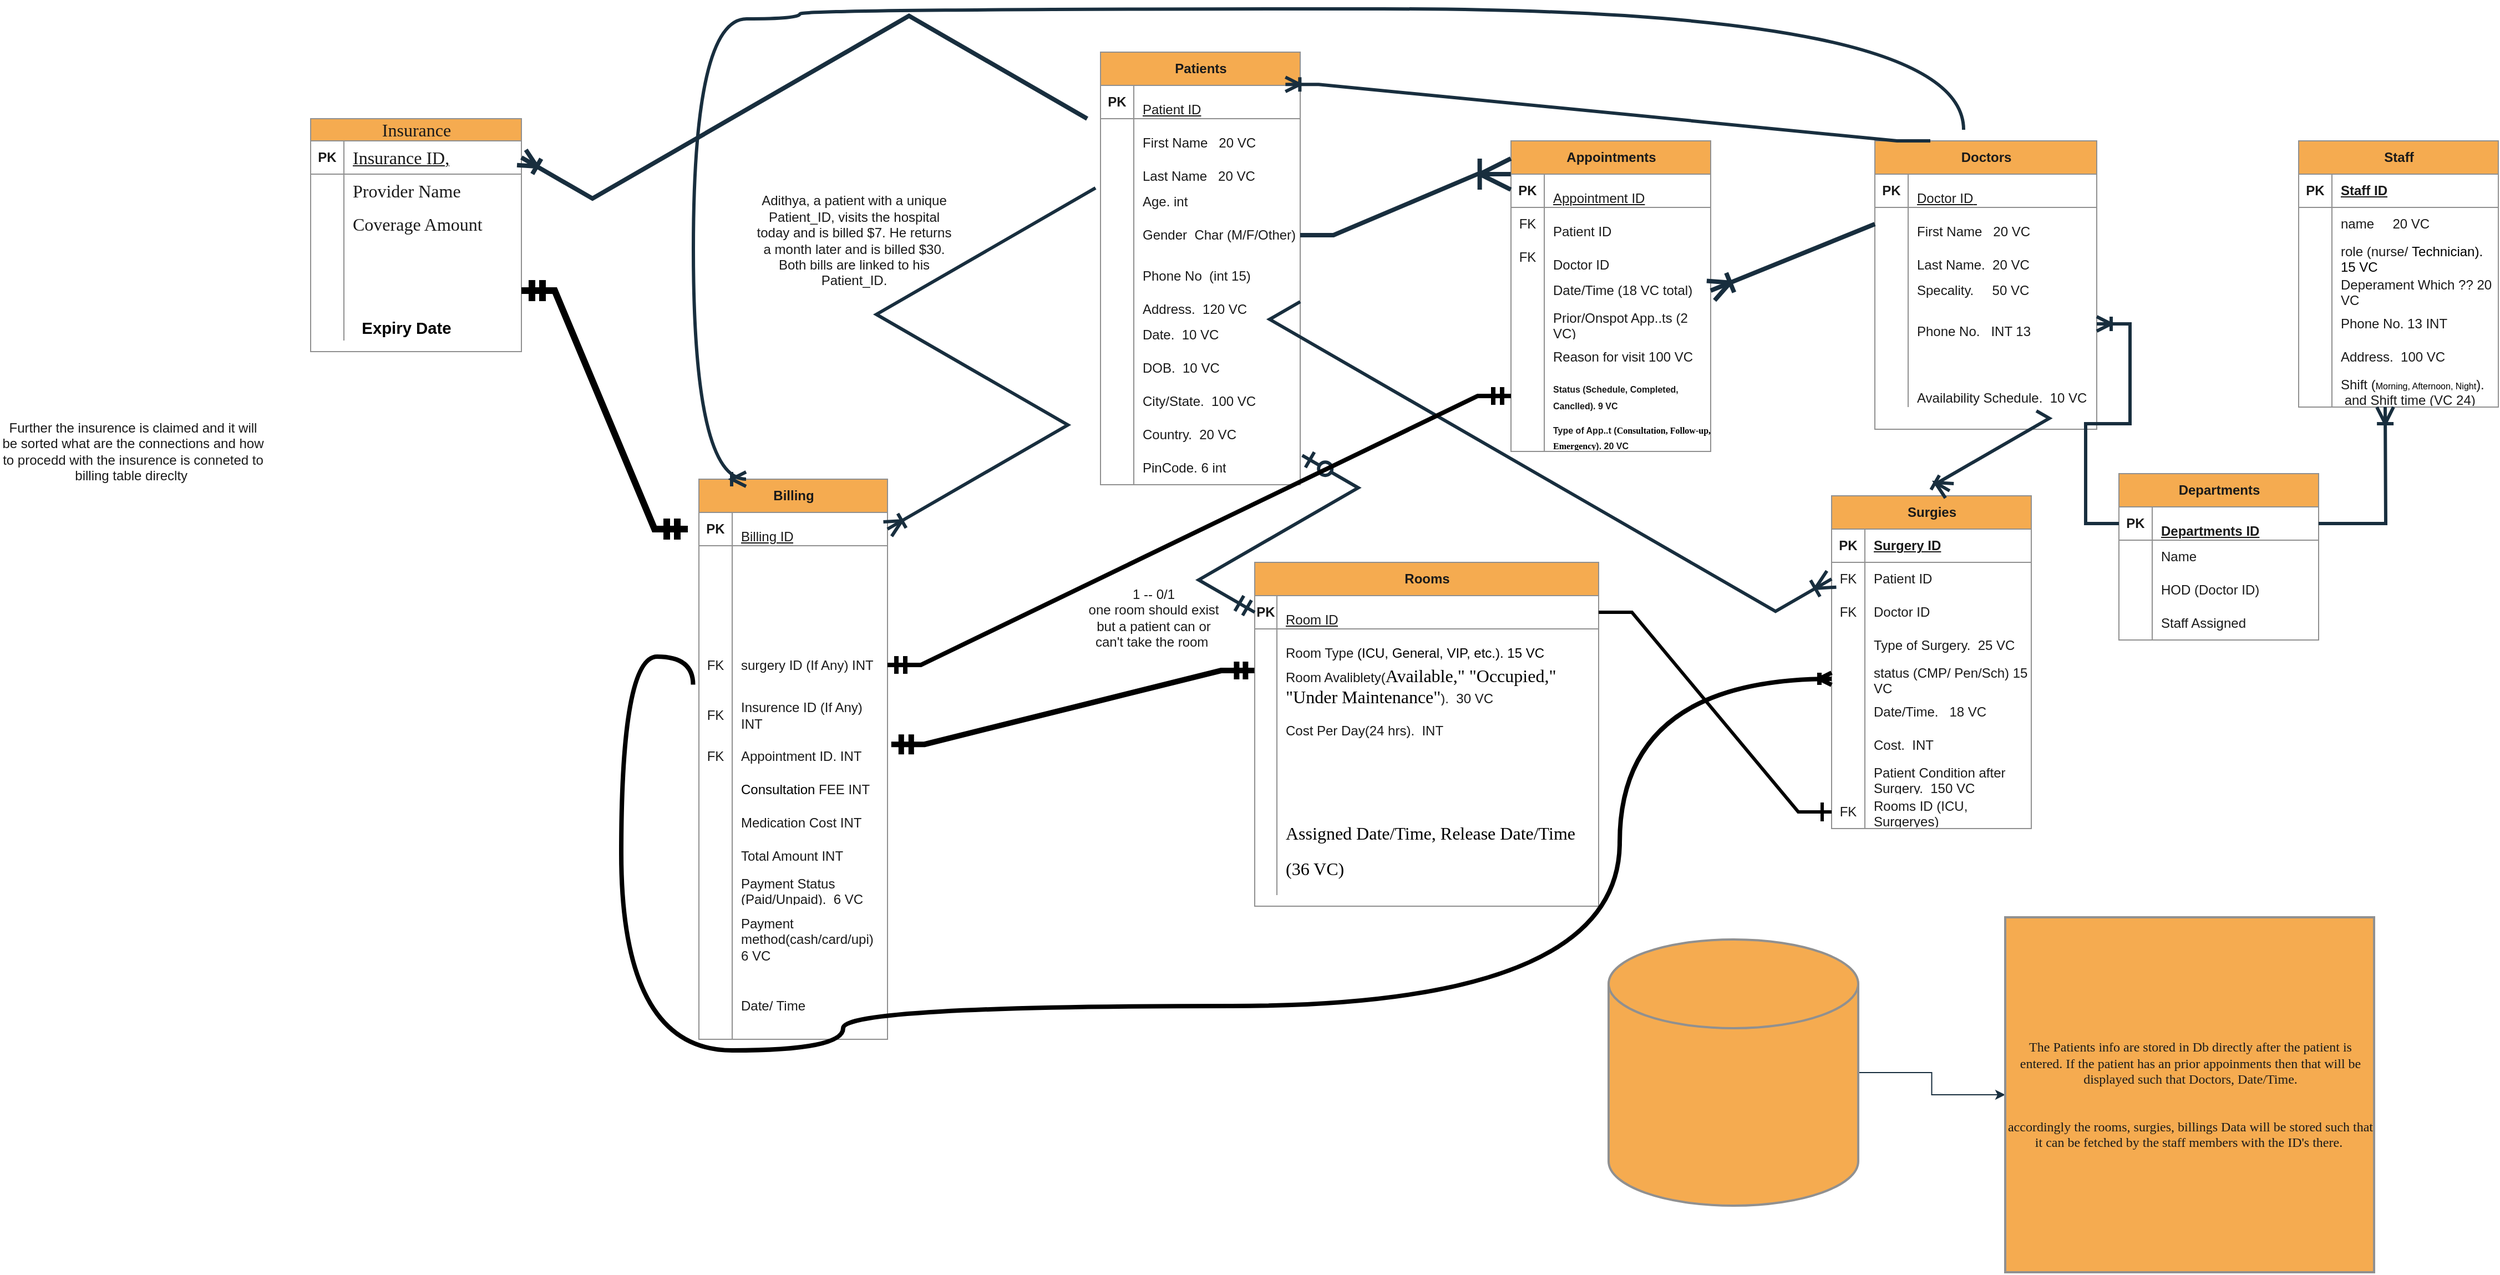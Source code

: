 <mxfile version="26.0.10">
  <diagram id="R2lEEEUBdFMjLlhIrx00" name="Page-1">
    <mxGraphModel dx="4693" dy="2535" grid="1" gridSize="10" guides="1" tooltips="1" connect="1" arrows="1" fold="1" page="1" pageScale="1" pageWidth="850" pageHeight="1100" background="light-dark(#FFFFFF,#121212)" math="0" shadow="0" extFonts="Permanent Marker^https://fonts.googleapis.com/css?family=Permanent+Marker">
      <root>
        <mxCell id="0" />
        <mxCell id="1" parent="0" />
        <mxCell id="mup1xXLrEogH3Mq1CVz5-14" value="&lt;p style=&quot;caret-color: rgb(0, 0, 0); font-weight: 400; text-align: start; text-wrap-mode: wrap;&quot; data-pm-slice=&quot;1 1 [&amp;quot;ordered_list&amp;quot;,{&amp;quot;spread&amp;quot;:true,&amp;quot;startingNumber&amp;quot;:1,&amp;quot;start&amp;quot;:238,&amp;quot;end&amp;quot;:1972},&amp;quot;regular_list_item&amp;quot;,{&amp;quot;start&amp;quot;:440,&amp;quot;end&amp;quot;:623}]&quot;&gt;&lt;strong&gt;Appointments&lt;/strong&gt;&lt;/p&gt;" style="shape=table;startSize=30;container=1;collapsible=1;childLayout=tableLayout;fixedRows=1;rowLines=0;fontStyle=1;align=center;resizeLast=1;html=1;labelBackgroundColor=none;fillColor=#F5AB50;strokeColor=#909090;fontColor=#1A1A1A;" parent="1" vertex="1">
          <mxGeometry x="252" y="-20" width="180" height="280" as="geometry" />
        </mxCell>
        <mxCell id="mup1xXLrEogH3Mq1CVz5-15" value="" style="shape=tableRow;horizontal=0;startSize=0;swimlaneHead=0;swimlaneBody=0;fillColor=none;collapsible=0;dropTarget=0;points=[[0,0.5],[1,0.5]];portConstraint=eastwest;top=0;left=0;right=0;bottom=1;labelBackgroundColor=none;strokeColor=#909090;fontColor=#1A1A1A;" parent="mup1xXLrEogH3Mq1CVz5-14" vertex="1">
          <mxGeometry y="30" width="180" height="30" as="geometry" />
        </mxCell>
        <mxCell id="mup1xXLrEogH3Mq1CVz5-16" value="PK" style="shape=partialRectangle;connectable=0;fillColor=none;top=0;left=0;bottom=0;right=0;fontStyle=1;overflow=hidden;whiteSpace=wrap;html=1;labelBackgroundColor=none;strokeColor=#909090;fontColor=#1A1A1A;" parent="mup1xXLrEogH3Mq1CVz5-15" vertex="1">
          <mxGeometry width="30" height="30" as="geometry">
            <mxRectangle width="30" height="30" as="alternateBounds" />
          </mxGeometry>
        </mxCell>
        <mxCell id="mup1xXLrEogH3Mq1CVz5-17" value="&lt;p style=&quot;caret-color: rgb(0, 0, 0); font-weight: 400; text-decoration-line: none;&quot; data-pm-slice=&quot;1 1 [&amp;quot;ordered_list&amp;quot;,{&amp;quot;spread&amp;quot;:true,&amp;quot;startingNumber&amp;quot;:1,&amp;quot;start&amp;quot;:238,&amp;quot;end&amp;quot;:1972},&amp;quot;regular_list_item&amp;quot;,{&amp;quot;start&amp;quot;:440,&amp;quot;end&amp;quot;:623},&amp;quot;list&amp;quot;,{&amp;quot;spread&amp;quot;:false,&amp;quot;start&amp;quot;:464,&amp;quot;end&amp;quot;:623},&amp;quot;regular_list_item&amp;quot;,{&amp;quot;start&amp;quot;:464,&amp;quot;end&amp;quot;:494}]&quot;&gt;Appointment ID&lt;/p&gt;" style="shape=partialRectangle;connectable=0;fillColor=none;top=0;left=0;bottom=0;right=0;align=left;spacingLeft=6;fontStyle=5;overflow=hidden;whiteSpace=wrap;html=1;labelBackgroundColor=none;strokeColor=#909090;fontColor=#1A1A1A;" parent="mup1xXLrEogH3Mq1CVz5-15" vertex="1">
          <mxGeometry x="30" width="150" height="30" as="geometry">
            <mxRectangle width="150" height="30" as="alternateBounds" />
          </mxGeometry>
        </mxCell>
        <mxCell id="mup1xXLrEogH3Mq1CVz5-18" value="" style="shape=tableRow;horizontal=0;startSize=0;swimlaneHead=0;swimlaneBody=0;fillColor=none;collapsible=0;dropTarget=0;points=[[0,0.5],[1,0.5]];portConstraint=eastwest;top=0;left=0;right=0;bottom=0;labelBackgroundColor=none;strokeColor=#909090;fontColor=#1A1A1A;" parent="mup1xXLrEogH3Mq1CVz5-14" vertex="1">
          <mxGeometry y="60" width="180" height="30" as="geometry" />
        </mxCell>
        <mxCell id="mup1xXLrEogH3Mq1CVz5-19" value="FK" style="shape=partialRectangle;connectable=0;fillColor=none;top=0;left=0;bottom=0;right=0;editable=1;overflow=hidden;whiteSpace=wrap;html=1;labelBackgroundColor=none;strokeColor=#909090;fontColor=#1A1A1A;" parent="mup1xXLrEogH3Mq1CVz5-18" vertex="1">
          <mxGeometry width="30" height="30" as="geometry">
            <mxRectangle width="30" height="30" as="alternateBounds" />
          </mxGeometry>
        </mxCell>
        <mxCell id="mup1xXLrEogH3Mq1CVz5-20" value="&lt;p style=&quot;caret-color: rgb(0, 0, 0);&quot; data-pm-slice=&quot;1 1 [&amp;quot;ordered_list&amp;quot;,{&amp;quot;spread&amp;quot;:true,&amp;quot;startingNumber&amp;quot;:1,&amp;quot;start&amp;quot;:238,&amp;quot;end&amp;quot;:1972},&amp;quot;regular_list_item&amp;quot;,{&amp;quot;start&amp;quot;:440,&amp;quot;end&amp;quot;:623},&amp;quot;list&amp;quot;,{&amp;quot;spread&amp;quot;:false,&amp;quot;start&amp;quot;:464,&amp;quot;end&amp;quot;:623},&amp;quot;regular_list_item&amp;quot;,{&amp;quot;start&amp;quot;:498,&amp;quot;end&amp;quot;:524}]&quot;&gt;Patient ID&lt;/p&gt;" style="shape=partialRectangle;connectable=0;fillColor=none;top=0;left=0;bottom=0;right=0;align=left;spacingLeft=6;overflow=hidden;whiteSpace=wrap;html=1;labelBackgroundColor=none;strokeColor=#909090;fontColor=#1A1A1A;" parent="mup1xXLrEogH3Mq1CVz5-18" vertex="1">
          <mxGeometry x="30" width="150" height="30" as="geometry">
            <mxRectangle width="150" height="30" as="alternateBounds" />
          </mxGeometry>
        </mxCell>
        <mxCell id="mup1xXLrEogH3Mq1CVz5-21" value="" style="shape=tableRow;horizontal=0;startSize=0;swimlaneHead=0;swimlaneBody=0;fillColor=none;collapsible=0;dropTarget=0;points=[[0,0.5],[1,0.5]];portConstraint=eastwest;top=0;left=0;right=0;bottom=0;labelBackgroundColor=none;strokeColor=#909090;fontColor=#1A1A1A;" parent="mup1xXLrEogH3Mq1CVz5-14" vertex="1">
          <mxGeometry y="90" width="180" height="30" as="geometry" />
        </mxCell>
        <mxCell id="mup1xXLrEogH3Mq1CVz5-22" value="FK" style="shape=partialRectangle;connectable=0;fillColor=none;top=0;left=0;bottom=0;right=0;editable=1;overflow=hidden;whiteSpace=wrap;html=1;labelBackgroundColor=none;strokeColor=#909090;fontColor=#1A1A1A;" parent="mup1xXLrEogH3Mq1CVz5-21" vertex="1">
          <mxGeometry width="30" height="30" as="geometry">
            <mxRectangle width="30" height="30" as="alternateBounds" />
          </mxGeometry>
        </mxCell>
        <mxCell id="mup1xXLrEogH3Mq1CVz5-23" value="&lt;p style=&quot;caret-color: rgb(0, 0, 0);&quot; data-pm-slice=&quot;1 1 [&amp;quot;ordered_list&amp;quot;,{&amp;quot;spread&amp;quot;:true,&amp;quot;startingNumber&amp;quot;:1,&amp;quot;start&amp;quot;:238,&amp;quot;end&amp;quot;:1972},&amp;quot;regular_list_item&amp;quot;,{&amp;quot;start&amp;quot;:440,&amp;quot;end&amp;quot;:623},&amp;quot;list&amp;quot;,{&amp;quot;spread&amp;quot;:false,&amp;quot;start&amp;quot;:464,&amp;quot;end&amp;quot;:623},&amp;quot;regular_list_item&amp;quot;,{&amp;quot;start&amp;quot;:528,&amp;quot;end&amp;quot;:553}]&quot;&gt;Doctor ID&lt;/p&gt;" style="shape=partialRectangle;connectable=0;fillColor=none;top=0;left=0;bottom=0;right=0;align=left;spacingLeft=6;overflow=hidden;whiteSpace=wrap;html=1;labelBackgroundColor=none;strokeColor=#909090;fontColor=#1A1A1A;" parent="mup1xXLrEogH3Mq1CVz5-21" vertex="1">
          <mxGeometry x="30" width="150" height="30" as="geometry">
            <mxRectangle width="150" height="30" as="alternateBounds" />
          </mxGeometry>
        </mxCell>
        <mxCell id="mup1xXLrEogH3Mq1CVz5-24" value="" style="shape=tableRow;horizontal=0;startSize=0;swimlaneHead=0;swimlaneBody=0;fillColor=none;collapsible=0;dropTarget=0;points=[[0,0.5],[1,0.5]];portConstraint=eastwest;top=0;left=0;right=0;bottom=0;labelBackgroundColor=none;strokeColor=#909090;fontColor=#1A1A1A;" parent="mup1xXLrEogH3Mq1CVz5-14" vertex="1">
          <mxGeometry y="120" width="180" height="30" as="geometry" />
        </mxCell>
        <mxCell id="mup1xXLrEogH3Mq1CVz5-25" value="" style="shape=partialRectangle;connectable=0;fillColor=none;top=0;left=0;bottom=0;right=0;editable=1;overflow=hidden;whiteSpace=wrap;html=1;labelBackgroundColor=none;strokeColor=#909090;fontColor=#1A1A1A;" parent="mup1xXLrEogH3Mq1CVz5-24" vertex="1">
          <mxGeometry width="30" height="30" as="geometry">
            <mxRectangle width="30" height="30" as="alternateBounds" />
          </mxGeometry>
        </mxCell>
        <mxCell id="mup1xXLrEogH3Mq1CVz5-26" value="Date/Time (18 VC total)" style="shape=partialRectangle;connectable=0;fillColor=none;top=0;left=0;bottom=0;right=0;align=left;spacingLeft=6;overflow=hidden;whiteSpace=wrap;html=1;labelBackgroundColor=none;strokeColor=#909090;fontColor=#1A1A1A;" parent="mup1xXLrEogH3Mq1CVz5-24" vertex="1">
          <mxGeometry x="30" width="150" height="30" as="geometry">
            <mxRectangle width="150" height="30" as="alternateBounds" />
          </mxGeometry>
        </mxCell>
        <mxCell id="mup1xXLrEogH3Mq1CVz5-66" value="" style="shape=tableRow;horizontal=0;startSize=0;swimlaneHead=0;swimlaneBody=0;fillColor=none;collapsible=0;dropTarget=0;points=[[0,0.5],[1,0.5]];portConstraint=eastwest;top=0;left=0;right=0;bottom=0;labelBackgroundColor=none;strokeColor=#909090;fontColor=#1A1A1A;" parent="mup1xXLrEogH3Mq1CVz5-14" vertex="1">
          <mxGeometry y="150" width="180" height="30" as="geometry" />
        </mxCell>
        <mxCell id="mup1xXLrEogH3Mq1CVz5-67" value="" style="shape=partialRectangle;connectable=0;fillColor=none;top=0;left=0;bottom=0;right=0;editable=1;overflow=hidden;whiteSpace=wrap;html=1;labelBackgroundColor=none;strokeColor=#909090;fontColor=#1A1A1A;" parent="mup1xXLrEogH3Mq1CVz5-66" vertex="1">
          <mxGeometry width="30" height="30" as="geometry">
            <mxRectangle width="30" height="30" as="alternateBounds" />
          </mxGeometry>
        </mxCell>
        <mxCell id="mup1xXLrEogH3Mq1CVz5-68" value="Prior/Onspot App..ts (2 VC)" style="shape=partialRectangle;connectable=0;fillColor=none;top=0;left=0;bottom=0;right=0;align=left;spacingLeft=6;overflow=hidden;whiteSpace=wrap;html=1;labelBackgroundColor=none;strokeColor=#909090;fontColor=#1A1A1A;" parent="mup1xXLrEogH3Mq1CVz5-66" vertex="1">
          <mxGeometry x="30" width="150" height="30" as="geometry">
            <mxRectangle width="150" height="30" as="alternateBounds" />
          </mxGeometry>
        </mxCell>
        <mxCell id="mup1xXLrEogH3Mq1CVz5-69" value="" style="shape=tableRow;horizontal=0;startSize=0;swimlaneHead=0;swimlaneBody=0;fillColor=none;collapsible=0;dropTarget=0;points=[[0,0.5],[1,0.5]];portConstraint=eastwest;top=0;left=0;right=0;bottom=0;labelBackgroundColor=none;strokeColor=#909090;fontColor=#1A1A1A;" parent="mup1xXLrEogH3Mq1CVz5-14" vertex="1">
          <mxGeometry y="180" width="180" height="30" as="geometry" />
        </mxCell>
        <mxCell id="mup1xXLrEogH3Mq1CVz5-70" value="" style="shape=partialRectangle;connectable=0;fillColor=none;top=0;left=0;bottom=0;right=0;editable=1;overflow=hidden;whiteSpace=wrap;html=1;labelBackgroundColor=none;strokeColor=#909090;fontColor=#1A1A1A;" parent="mup1xXLrEogH3Mq1CVz5-69" vertex="1">
          <mxGeometry width="30" height="30" as="geometry">
            <mxRectangle width="30" height="30" as="alternateBounds" />
          </mxGeometry>
        </mxCell>
        <mxCell id="mup1xXLrEogH3Mq1CVz5-71" value="Reason for visit 100 VC" style="shape=partialRectangle;connectable=0;fillColor=none;top=0;left=0;bottom=0;right=0;align=left;spacingLeft=6;overflow=hidden;whiteSpace=wrap;html=1;labelBackgroundColor=none;strokeColor=#909090;fontColor=#1A1A1A;" parent="mup1xXLrEogH3Mq1CVz5-69" vertex="1">
          <mxGeometry x="30" width="150" height="30" as="geometry">
            <mxRectangle width="150" height="30" as="alternateBounds" />
          </mxGeometry>
        </mxCell>
        <mxCell id="IhZERsB9r5k63mQLZ55g-6" value="" style="shape=tableRow;horizontal=0;startSize=0;swimlaneHead=0;swimlaneBody=0;fillColor=none;collapsible=0;dropTarget=0;points=[[0,0.5],[1,0.5]];portConstraint=eastwest;top=0;left=0;right=0;bottom=0;labelBackgroundColor=none;strokeColor=#909090;fontColor=#1A1A1A;" parent="mup1xXLrEogH3Mq1CVz5-14" vertex="1">
          <mxGeometry y="210" width="180" height="40" as="geometry" />
        </mxCell>
        <mxCell id="IhZERsB9r5k63mQLZ55g-7" value="" style="shape=partialRectangle;connectable=0;fillColor=none;top=0;left=0;bottom=0;right=0;editable=1;overflow=hidden;whiteSpace=wrap;html=1;labelBackgroundColor=none;strokeColor=#909090;fontColor=#1A1A1A;" parent="IhZERsB9r5k63mQLZ55g-6" vertex="1">
          <mxGeometry width="30" height="40" as="geometry">
            <mxRectangle width="30" height="40" as="alternateBounds" />
          </mxGeometry>
        </mxCell>
        <mxCell id="IhZERsB9r5k63mQLZ55g-8" value="&lt;b&gt;&lt;font style=&quot;font-size: 8px;&quot;&gt;Status (Schedule, Completed, Canclled).&amp;nbsp;&lt;/font&gt;&lt;span style=&quot;font-size: 8px; background-color: transparent; color: light-dark(rgb(26, 26, 26), rgb(215, 215, 215));&quot;&gt;9 VC&lt;/span&gt;&lt;/b&gt;" style="shape=partialRectangle;connectable=0;fillColor=none;top=0;left=0;bottom=0;right=0;align=left;spacingLeft=6;overflow=hidden;whiteSpace=wrap;html=1;labelBackgroundColor=none;strokeColor=#909090;fontColor=#1A1A1A;" parent="IhZERsB9r5k63mQLZ55g-6" vertex="1">
          <mxGeometry x="30" width="150" height="40" as="geometry">
            <mxRectangle width="150" height="40" as="alternateBounds" />
          </mxGeometry>
        </mxCell>
        <mxCell id="IhZERsB9r5k63mQLZ55g-9" value="" style="shape=tableRow;horizontal=0;startSize=0;swimlaneHead=0;swimlaneBody=0;fillColor=none;collapsible=0;dropTarget=0;points=[[0,0.5],[1,0.5]];portConstraint=eastwest;top=0;left=0;right=0;bottom=0;labelBackgroundColor=none;strokeColor=#909090;fontColor=#1A1A1A;" parent="mup1xXLrEogH3Mq1CVz5-14" vertex="1">
          <mxGeometry y="250" width="180" height="30" as="geometry" />
        </mxCell>
        <mxCell id="IhZERsB9r5k63mQLZ55g-10" value="" style="shape=partialRectangle;connectable=0;fillColor=none;top=0;left=0;bottom=0;right=0;editable=1;overflow=hidden;whiteSpace=wrap;html=1;labelBackgroundColor=none;strokeColor=#909090;fontColor=#1A1A1A;" parent="IhZERsB9r5k63mQLZ55g-9" vertex="1">
          <mxGeometry width="30" height="30" as="geometry">
            <mxRectangle width="30" height="30" as="alternateBounds" />
          </mxGeometry>
        </mxCell>
        <mxCell id="IhZERsB9r5k63mQLZ55g-11" value="&lt;font style=&quot;font-size: 8px;&quot;&gt;&lt;b&gt;Type of App..t (&lt;span style=&quot;caret-color: rgb(0, 0, 0); color: rgb(0, 0, 0); font-family: -webkit-standard;&quot;&gt;Consultation, Follow-up, Emergency&lt;/span&gt;). 20 VC&lt;/b&gt;&lt;/font&gt;" style="shape=partialRectangle;connectable=0;fillColor=none;top=0;left=0;bottom=0;right=0;align=left;spacingLeft=6;overflow=hidden;whiteSpace=wrap;html=1;labelBackgroundColor=none;strokeColor=#909090;fontColor=#1A1A1A;" parent="IhZERsB9r5k63mQLZ55g-9" vertex="1">
          <mxGeometry x="30" width="150" height="30" as="geometry">
            <mxRectangle width="150" height="30" as="alternateBounds" />
          </mxGeometry>
        </mxCell>
        <mxCell id="mup1xXLrEogH3Mq1CVz5-27" value="&lt;p style=&quot;caret-color: rgb(0, 0, 0); font-weight: 400; text-align: start; text-wrap-mode: wrap;&quot; data-pm-slice=&quot;1 1 [&amp;quot;ordered_list&amp;quot;,{&amp;quot;spread&amp;quot;:true,&amp;quot;startingNumber&amp;quot;:1,&amp;quot;start&amp;quot;:238,&amp;quot;end&amp;quot;:1972},&amp;quot;regular_list_item&amp;quot;,{&amp;quot;start&amp;quot;:625,&amp;quot;end&amp;quot;:808}]&quot;&gt;&lt;strong&gt;Doctors&lt;/strong&gt;&lt;/p&gt;" style="shape=table;startSize=30;container=1;collapsible=1;childLayout=tableLayout;fixedRows=1;rowLines=0;fontStyle=1;align=center;resizeLast=1;html=1;labelBackgroundColor=none;fillColor=#F5AB50;strokeColor=#909090;fontColor=#1A1A1A;" parent="1" vertex="1">
          <mxGeometry x="580" y="-20" width="200" height="260" as="geometry" />
        </mxCell>
        <mxCell id="mup1xXLrEogH3Mq1CVz5-28" value="" style="shape=tableRow;horizontal=0;startSize=0;swimlaneHead=0;swimlaneBody=0;fillColor=none;collapsible=0;dropTarget=0;points=[[0,0.5],[1,0.5]];portConstraint=eastwest;top=0;left=0;right=0;bottom=1;labelBackgroundColor=none;strokeColor=#909090;fontColor=#1A1A1A;" parent="mup1xXLrEogH3Mq1CVz5-27" vertex="1">
          <mxGeometry y="30" width="200" height="30" as="geometry" />
        </mxCell>
        <mxCell id="mup1xXLrEogH3Mq1CVz5-29" value="PK" style="shape=partialRectangle;connectable=0;fillColor=none;top=0;left=0;bottom=0;right=0;fontStyle=1;overflow=hidden;whiteSpace=wrap;html=1;labelBackgroundColor=none;strokeColor=#909090;fontColor=#1A1A1A;" parent="mup1xXLrEogH3Mq1CVz5-28" vertex="1">
          <mxGeometry width="30" height="30" as="geometry">
            <mxRectangle width="30" height="30" as="alternateBounds" />
          </mxGeometry>
        </mxCell>
        <mxCell id="mup1xXLrEogH3Mq1CVz5-30" value="&lt;p style=&quot;caret-color: rgb(0, 0, 0); font-weight: 400; text-decoration-line: none;&quot; data-pm-slice=&quot;1 1 [&amp;quot;ordered_list&amp;quot;,{&amp;quot;spread&amp;quot;:true,&amp;quot;startingNumber&amp;quot;:1,&amp;quot;start&amp;quot;:238,&amp;quot;end&amp;quot;:1972},&amp;quot;regular_list_item&amp;quot;,{&amp;quot;start&amp;quot;:625,&amp;quot;end&amp;quot;:808},&amp;quot;list&amp;quot;,{&amp;quot;spread&amp;quot;:false,&amp;quot;start&amp;quot;:644,&amp;quot;end&amp;quot;:808},&amp;quot;regular_list_item&amp;quot;,{&amp;quot;start&amp;quot;:644,&amp;quot;end&amp;quot;:669}]&quot;&gt;Doctor ID&lt;span class=&quot;Apple-converted-space&quot;&gt;&amp;nbsp;&lt;/span&gt;&lt;/p&gt;" style="shape=partialRectangle;connectable=0;fillColor=none;top=0;left=0;bottom=0;right=0;align=left;spacingLeft=6;fontStyle=5;overflow=hidden;whiteSpace=wrap;html=1;labelBackgroundColor=none;strokeColor=#909090;fontColor=#1A1A1A;" parent="mup1xXLrEogH3Mq1CVz5-28" vertex="1">
          <mxGeometry x="30" width="170" height="30" as="geometry">
            <mxRectangle width="170" height="30" as="alternateBounds" />
          </mxGeometry>
        </mxCell>
        <mxCell id="mup1xXLrEogH3Mq1CVz5-31" value="" style="shape=tableRow;horizontal=0;startSize=0;swimlaneHead=0;swimlaneBody=0;fillColor=none;collapsible=0;dropTarget=0;points=[[0,0.5],[1,0.5]];portConstraint=eastwest;top=0;left=0;right=0;bottom=0;labelBackgroundColor=none;strokeColor=#909090;fontColor=#1A1A1A;" parent="mup1xXLrEogH3Mq1CVz5-27" vertex="1">
          <mxGeometry y="60" width="200" height="30" as="geometry" />
        </mxCell>
        <mxCell id="mup1xXLrEogH3Mq1CVz5-32" value="" style="shape=partialRectangle;connectable=0;fillColor=none;top=0;left=0;bottom=0;right=0;editable=1;overflow=hidden;whiteSpace=wrap;html=1;labelBackgroundColor=none;strokeColor=#909090;fontColor=#1A1A1A;" parent="mup1xXLrEogH3Mq1CVz5-31" vertex="1">
          <mxGeometry width="30" height="30" as="geometry">
            <mxRectangle width="30" height="30" as="alternateBounds" />
          </mxGeometry>
        </mxCell>
        <mxCell id="mup1xXLrEogH3Mq1CVz5-33" value="&lt;p style=&quot;caret-color: rgb(0, 0, 0);&quot; data-pm-slice=&quot;1 1 [&amp;quot;ordered_list&amp;quot;,{&amp;quot;spread&amp;quot;:true,&amp;quot;startingNumber&amp;quot;:1,&amp;quot;start&amp;quot;:238,&amp;quot;end&amp;quot;:1972},&amp;quot;regular_list_item&amp;quot;,{&amp;quot;start&amp;quot;:625,&amp;quot;end&amp;quot;:808},&amp;quot;list&amp;quot;,{&amp;quot;spread&amp;quot;:false,&amp;quot;start&amp;quot;:644,&amp;quot;end&amp;quot;:808},&amp;quot;regular_list_item&amp;quot;,{&amp;quot;start&amp;quot;:673,&amp;quot;end&amp;quot;:679}]&quot;&gt;First Name&amp;nbsp; &amp;nbsp;20 VC&lt;/p&gt;" style="shape=partialRectangle;connectable=0;fillColor=none;top=0;left=0;bottom=0;right=0;align=left;spacingLeft=6;overflow=hidden;whiteSpace=wrap;html=1;labelBackgroundColor=none;strokeColor=#909090;fontColor=#1A1A1A;" parent="mup1xXLrEogH3Mq1CVz5-31" vertex="1">
          <mxGeometry x="30" width="170" height="30" as="geometry">
            <mxRectangle width="170" height="30" as="alternateBounds" />
          </mxGeometry>
        </mxCell>
        <mxCell id="IhZERsB9r5k63mQLZ55g-1" value="" style="shape=tableRow;horizontal=0;startSize=0;swimlaneHead=0;swimlaneBody=0;fillColor=none;collapsible=0;dropTarget=0;points=[[0,0.5],[1,0.5]];portConstraint=eastwest;top=0;left=0;right=0;bottom=0;labelBackgroundColor=none;strokeColor=#909090;fontColor=#1A1A1A;" parent="mup1xXLrEogH3Mq1CVz5-27" vertex="1">
          <mxGeometry y="90" width="200" height="30" as="geometry" />
        </mxCell>
        <mxCell id="IhZERsB9r5k63mQLZ55g-2" value="" style="shape=partialRectangle;connectable=0;fillColor=none;top=0;left=0;bottom=0;right=0;editable=1;overflow=hidden;whiteSpace=wrap;html=1;labelBackgroundColor=none;strokeColor=#909090;fontColor=#1A1A1A;" parent="IhZERsB9r5k63mQLZ55g-1" vertex="1">
          <mxGeometry width="30" height="30" as="geometry">
            <mxRectangle width="30" height="30" as="alternateBounds" />
          </mxGeometry>
        </mxCell>
        <mxCell id="IhZERsB9r5k63mQLZ55g-3" value="&lt;p style=&quot;caret-color: rgb(0, 0, 0);&quot; data-pm-slice=&quot;1 1 [&amp;quot;ordered_list&amp;quot;,{&amp;quot;spread&amp;quot;:true,&amp;quot;startingNumber&amp;quot;:1,&amp;quot;start&amp;quot;:238,&amp;quot;end&amp;quot;:1972},&amp;quot;regular_list_item&amp;quot;,{&amp;quot;start&amp;quot;:625,&amp;quot;end&amp;quot;:808},&amp;quot;list&amp;quot;,{&amp;quot;spread&amp;quot;:false,&amp;quot;start&amp;quot;:644,&amp;quot;end&amp;quot;:808},&amp;quot;regular_list_item&amp;quot;,{&amp;quot;start&amp;quot;:673,&amp;quot;end&amp;quot;:679}]&quot;&gt;Last Name.&amp;nbsp; 20 VC&lt;/p&gt;" style="shape=partialRectangle;connectable=0;fillColor=none;top=0;left=0;bottom=0;right=0;align=left;spacingLeft=6;overflow=hidden;whiteSpace=wrap;html=1;labelBackgroundColor=none;strokeColor=#909090;fontColor=#1A1A1A;" parent="IhZERsB9r5k63mQLZ55g-1" vertex="1">
          <mxGeometry x="30" width="170" height="30" as="geometry">
            <mxRectangle width="170" height="30" as="alternateBounds" />
          </mxGeometry>
        </mxCell>
        <mxCell id="mup1xXLrEogH3Mq1CVz5-34" value="" style="shape=tableRow;horizontal=0;startSize=0;swimlaneHead=0;swimlaneBody=0;fillColor=none;collapsible=0;dropTarget=0;points=[[0,0.5],[1,0.5]];portConstraint=eastwest;top=0;left=0;right=0;bottom=0;labelBackgroundColor=none;strokeColor=#909090;fontColor=#1A1A1A;" parent="mup1xXLrEogH3Mq1CVz5-27" vertex="1">
          <mxGeometry y="120" width="200" height="30" as="geometry" />
        </mxCell>
        <mxCell id="mup1xXLrEogH3Mq1CVz5-35" value="" style="shape=partialRectangle;connectable=0;fillColor=none;top=0;left=0;bottom=0;right=0;editable=1;overflow=hidden;whiteSpace=wrap;html=1;labelBackgroundColor=none;strokeColor=#909090;fontColor=#1A1A1A;" parent="mup1xXLrEogH3Mq1CVz5-34" vertex="1">
          <mxGeometry width="30" height="30" as="geometry">
            <mxRectangle width="30" height="30" as="alternateBounds" />
          </mxGeometry>
        </mxCell>
        <mxCell id="mup1xXLrEogH3Mq1CVz5-36" value="Specality.&amp;nbsp; &amp;nbsp; &amp;nbsp;50 VC&amp;nbsp;" style="shape=partialRectangle;connectable=0;fillColor=none;top=0;left=0;bottom=0;right=0;align=left;spacingLeft=6;overflow=hidden;whiteSpace=wrap;html=1;labelBackgroundColor=none;strokeColor=#909090;fontColor=#1A1A1A;" parent="mup1xXLrEogH3Mq1CVz5-34" vertex="1">
          <mxGeometry x="30" width="170" height="30" as="geometry">
            <mxRectangle width="170" height="30" as="alternateBounds" />
          </mxGeometry>
        </mxCell>
        <mxCell id="mup1xXLrEogH3Mq1CVz5-37" value="" style="shape=tableRow;horizontal=0;startSize=0;swimlaneHead=0;swimlaneBody=0;fillColor=none;collapsible=0;dropTarget=0;points=[[0,0.5],[1,0.5]];portConstraint=eastwest;top=0;left=0;right=0;bottom=0;labelBackgroundColor=none;strokeColor=#909090;fontColor=#1A1A1A;" parent="mup1xXLrEogH3Mq1CVz5-27" vertex="1">
          <mxGeometry y="150" width="200" height="30" as="geometry" />
        </mxCell>
        <mxCell id="mup1xXLrEogH3Mq1CVz5-38" value="" style="shape=partialRectangle;connectable=0;fillColor=none;top=0;left=0;bottom=0;right=0;editable=1;overflow=hidden;whiteSpace=wrap;html=1;labelBackgroundColor=none;strokeColor=#909090;fontColor=#1A1A1A;" parent="mup1xXLrEogH3Mq1CVz5-37" vertex="1">
          <mxGeometry width="30" height="30" as="geometry">
            <mxRectangle width="30" height="30" as="alternateBounds" />
          </mxGeometry>
        </mxCell>
        <mxCell id="mup1xXLrEogH3Mq1CVz5-39" value="&lt;p style=&quot;caret-color: rgb(0, 0, 0);&quot; data-pm-slice=&quot;1 1 [&amp;quot;ordered_list&amp;quot;,{&amp;quot;spread&amp;quot;:true,&amp;quot;startingNumber&amp;quot;:1,&amp;quot;start&amp;quot;:238,&amp;quot;end&amp;quot;:1972},&amp;quot;regular_list_item&amp;quot;,{&amp;quot;start&amp;quot;:625,&amp;quot;end&amp;quot;:808},&amp;quot;list&amp;quot;,{&amp;quot;spread&amp;quot;:false,&amp;quot;start&amp;quot;:644,&amp;quot;end&amp;quot;:808},&amp;quot;regular_list_item&amp;quot;,{&amp;quot;start&amp;quot;:732,&amp;quot;end&amp;quot;:753}]&quot;&gt;Phone No.&amp;nbsp; &amp;nbsp;INT 13&lt;/p&gt;" style="shape=partialRectangle;connectable=0;fillColor=none;top=0;left=0;bottom=0;right=0;align=left;spacingLeft=6;overflow=hidden;whiteSpace=wrap;html=1;labelBackgroundColor=none;strokeColor=#909090;fontColor=#1A1A1A;" parent="mup1xXLrEogH3Mq1CVz5-37" vertex="1">
          <mxGeometry x="30" width="170" height="30" as="geometry">
            <mxRectangle width="170" height="30" as="alternateBounds" />
          </mxGeometry>
        </mxCell>
        <mxCell id="mup1xXLrEogH3Mq1CVz5-78" value="" style="shape=tableRow;horizontal=0;startSize=0;swimlaneHead=0;swimlaneBody=0;fillColor=none;collapsible=0;dropTarget=0;points=[[0,0.5],[1,0.5]];portConstraint=eastwest;top=0;left=0;right=0;bottom=0;labelBackgroundColor=none;strokeColor=#909090;fontColor=#1A1A1A;" parent="mup1xXLrEogH3Mq1CVz5-27" vertex="1">
          <mxGeometry y="180" width="200" height="30" as="geometry" />
        </mxCell>
        <mxCell id="mup1xXLrEogH3Mq1CVz5-79" value="" style="shape=partialRectangle;connectable=0;fillColor=none;top=0;left=0;bottom=0;right=0;editable=1;overflow=hidden;whiteSpace=wrap;html=1;labelBackgroundColor=none;strokeColor=#909090;fontColor=#1A1A1A;" parent="mup1xXLrEogH3Mq1CVz5-78" vertex="1">
          <mxGeometry width="30" height="30" as="geometry">
            <mxRectangle width="30" height="30" as="alternateBounds" />
          </mxGeometry>
        </mxCell>
        <mxCell id="mup1xXLrEogH3Mq1CVz5-80" value="" style="shape=partialRectangle;connectable=0;fillColor=none;top=0;left=0;bottom=0;right=0;align=left;spacingLeft=6;overflow=hidden;whiteSpace=wrap;html=1;labelBackgroundColor=none;strokeColor=#909090;fontColor=#1A1A1A;" parent="mup1xXLrEogH3Mq1CVz5-78" vertex="1">
          <mxGeometry x="30" width="170" height="30" as="geometry">
            <mxRectangle width="170" height="30" as="alternateBounds" />
          </mxGeometry>
        </mxCell>
        <mxCell id="mup1xXLrEogH3Mq1CVz5-81" value="" style="shape=tableRow;horizontal=0;startSize=0;swimlaneHead=0;swimlaneBody=0;fillColor=none;collapsible=0;dropTarget=0;points=[[0,0.5],[1,0.5]];portConstraint=eastwest;top=0;left=0;right=0;bottom=0;labelBackgroundColor=none;strokeColor=#909090;fontColor=#1A1A1A;" parent="mup1xXLrEogH3Mq1CVz5-27" vertex="1">
          <mxGeometry y="210" width="200" height="30" as="geometry" />
        </mxCell>
        <mxCell id="mup1xXLrEogH3Mq1CVz5-82" value="" style="shape=partialRectangle;connectable=0;fillColor=none;top=0;left=0;bottom=0;right=0;editable=1;overflow=hidden;whiteSpace=wrap;html=1;labelBackgroundColor=none;strokeColor=#909090;fontColor=#1A1A1A;" parent="mup1xXLrEogH3Mq1CVz5-81" vertex="1">
          <mxGeometry width="30" height="30" as="geometry">
            <mxRectangle width="30" height="30" as="alternateBounds" />
          </mxGeometry>
        </mxCell>
        <mxCell id="mup1xXLrEogH3Mq1CVz5-83" value="&lt;p style=&quot;caret-color: rgb(0, 0, 0);&quot; data-pm-slice=&quot;1 1 [&amp;quot;ordered_list&amp;quot;,{&amp;quot;spread&amp;quot;:true,&amp;quot;startingNumber&amp;quot;:1,&amp;quot;start&amp;quot;:238,&amp;quot;end&amp;quot;:1972},&amp;quot;regular_list_item&amp;quot;,{&amp;quot;start&amp;quot;:625,&amp;quot;end&amp;quot;:808},&amp;quot;list&amp;quot;,{&amp;quot;spread&amp;quot;:false,&amp;quot;start&amp;quot;:644,&amp;quot;end&amp;quot;:808},&amp;quot;regular_list_item&amp;quot;,{&amp;quot;start&amp;quot;:785,&amp;quot;end&amp;quot;:808}]&quot;&gt;Availability Schedule.&amp;nbsp; 10 VC&lt;/p&gt;" style="shape=partialRectangle;connectable=0;fillColor=none;top=0;left=0;bottom=0;right=0;align=left;spacingLeft=6;overflow=hidden;whiteSpace=wrap;html=1;labelBackgroundColor=none;strokeColor=#909090;fontColor=#1A1A1A;" parent="mup1xXLrEogH3Mq1CVz5-81" vertex="1">
          <mxGeometry x="30" width="170" height="30" as="geometry">
            <mxRectangle width="170" height="30" as="alternateBounds" />
          </mxGeometry>
        </mxCell>
        <mxCell id="mup1xXLrEogH3Mq1CVz5-40" value="&lt;p style=&quot;caret-color: rgb(0, 0, 0); font-weight: 400; text-align: start; text-wrap-mode: wrap;&quot; data-pm-slice=&quot;1 1 [&amp;quot;ordered_list&amp;quot;,{&amp;quot;spread&amp;quot;:true,&amp;quot;startingNumber&amp;quot;:1,&amp;quot;start&amp;quot;:238,&amp;quot;end&amp;quot;:1972},&amp;quot;regular_list_item&amp;quot;,{&amp;quot;start&amp;quot;:810,&amp;quot;end&amp;quot;:999}]&quot;&gt;&lt;strong&gt;Rooms&lt;/strong&gt;&lt;/p&gt;" style="shape=table;startSize=30;container=1;collapsible=1;childLayout=tableLayout;fixedRows=1;rowLines=0;fontStyle=1;align=center;resizeLast=1;html=1;labelBackgroundColor=none;fillColor=#F5AB50;strokeColor=#909090;fontColor=#1A1A1A;" parent="1" vertex="1">
          <mxGeometry x="21" y="360" width="310" height="310" as="geometry" />
        </mxCell>
        <mxCell id="mup1xXLrEogH3Mq1CVz5-41" value="" style="shape=tableRow;horizontal=0;startSize=0;swimlaneHead=0;swimlaneBody=0;fillColor=none;collapsible=0;dropTarget=0;points=[[0,0.5],[1,0.5]];portConstraint=eastwest;top=0;left=0;right=0;bottom=1;labelBackgroundColor=none;strokeColor=#909090;fontColor=#1A1A1A;" parent="mup1xXLrEogH3Mq1CVz5-40" vertex="1">
          <mxGeometry y="30" width="310" height="30" as="geometry" />
        </mxCell>
        <mxCell id="mup1xXLrEogH3Mq1CVz5-42" value="PK" style="shape=partialRectangle;connectable=0;fillColor=none;top=0;left=0;bottom=0;right=0;fontStyle=1;overflow=hidden;whiteSpace=wrap;html=1;labelBackgroundColor=none;strokeColor=#909090;fontColor=#1A1A1A;" parent="mup1xXLrEogH3Mq1CVz5-41" vertex="1">
          <mxGeometry width="20" height="30" as="geometry">
            <mxRectangle width="20" height="30" as="alternateBounds" />
          </mxGeometry>
        </mxCell>
        <mxCell id="mup1xXLrEogH3Mq1CVz5-43" value="&lt;p style=&quot;caret-color: rgb(0, 0, 0); font-weight: 400; text-decoration-line: none;&quot; data-pm-slice=&quot;1 1 [&amp;quot;ordered_list&amp;quot;,{&amp;quot;spread&amp;quot;:true,&amp;quot;startingNumber&amp;quot;:1,&amp;quot;start&amp;quot;:238,&amp;quot;end&amp;quot;:1972},&amp;quot;regular_list_item&amp;quot;,{&amp;quot;start&amp;quot;:810,&amp;quot;end&amp;quot;:999},&amp;quot;list&amp;quot;,{&amp;quot;spread&amp;quot;:false,&amp;quot;start&amp;quot;:827,&amp;quot;end&amp;quot;:999},&amp;quot;regular_list_item&amp;quot;,{&amp;quot;start&amp;quot;:827,&amp;quot;end&amp;quot;:850}]&quot;&gt;Room ID&lt;/p&gt;" style="shape=partialRectangle;connectable=0;fillColor=none;top=0;left=0;bottom=0;right=0;align=left;spacingLeft=6;fontStyle=5;overflow=hidden;whiteSpace=wrap;html=1;labelBackgroundColor=none;strokeColor=#909090;fontColor=#1A1A1A;" parent="mup1xXLrEogH3Mq1CVz5-41" vertex="1">
          <mxGeometry x="20" width="290" height="30" as="geometry">
            <mxRectangle width="290" height="30" as="alternateBounds" />
          </mxGeometry>
        </mxCell>
        <mxCell id="mup1xXLrEogH3Mq1CVz5-44" value="" style="shape=tableRow;horizontal=0;startSize=0;swimlaneHead=0;swimlaneBody=0;fillColor=none;collapsible=0;dropTarget=0;points=[[0,0.5],[1,0.5]];portConstraint=eastwest;top=0;left=0;right=0;bottom=0;labelBackgroundColor=none;strokeColor=#909090;fontColor=#1A1A1A;" parent="mup1xXLrEogH3Mq1CVz5-40" vertex="1">
          <mxGeometry y="60" width="310" height="30" as="geometry" />
        </mxCell>
        <mxCell id="mup1xXLrEogH3Mq1CVz5-45" value="" style="shape=partialRectangle;connectable=0;fillColor=none;top=0;left=0;bottom=0;right=0;editable=1;overflow=hidden;whiteSpace=wrap;html=1;labelBackgroundColor=none;strokeColor=#909090;fontColor=#1A1A1A;" parent="mup1xXLrEogH3Mq1CVz5-44" vertex="1">
          <mxGeometry width="20" height="30" as="geometry">
            <mxRectangle width="20" height="30" as="alternateBounds" />
          </mxGeometry>
        </mxCell>
        <mxCell id="mup1xXLrEogH3Mq1CVz5-46" value="&lt;p style=&quot;caret-color: rgb(0, 0, 0);&quot; data-pm-slice=&quot;1 1 [&amp;quot;ordered_list&amp;quot;,{&amp;quot;spread&amp;quot;:true,&amp;quot;startingNumber&amp;quot;:1,&amp;quot;start&amp;quot;:238,&amp;quot;end&amp;quot;:1972},&amp;quot;regular_list_item&amp;quot;,{&amp;quot;start&amp;quot;:810,&amp;quot;end&amp;quot;:999},&amp;quot;list&amp;quot;,{&amp;quot;spread&amp;quot;:false,&amp;quot;start&amp;quot;:827,&amp;quot;end&amp;quot;:999},&amp;quot;regular_list_item&amp;quot;,{&amp;quot;start&amp;quot;:854,&amp;quot;end&amp;quot;:891}]&quot;&gt;Room Type&lt;span class=&quot;Apple-converted-space&quot;&gt;&amp;nbsp;&lt;/span&gt;&lt;span style=&quot;background-color: transparent; color: light-dark(rgb(0, 0, 0), rgb(255, 255, 255));&quot;&gt;(ICU, General, VIP, etc.). 15 VC&lt;/span&gt;&lt;/p&gt;" style="shape=partialRectangle;connectable=0;fillColor=none;top=0;left=0;bottom=0;right=0;align=left;spacingLeft=6;overflow=hidden;whiteSpace=wrap;html=1;labelBackgroundColor=none;strokeColor=#909090;fontColor=#1A1A1A;" parent="mup1xXLrEogH3Mq1CVz5-44" vertex="1">
          <mxGeometry x="20" width="290" height="30" as="geometry">
            <mxRectangle width="290" height="30" as="alternateBounds" />
          </mxGeometry>
        </mxCell>
        <mxCell id="mup1xXLrEogH3Mq1CVz5-47" value="" style="shape=tableRow;horizontal=0;startSize=0;swimlaneHead=0;swimlaneBody=0;fillColor=none;collapsible=0;dropTarget=0;points=[[0,0.5],[1,0.5]];portConstraint=eastwest;top=0;left=0;right=0;bottom=0;labelBackgroundColor=none;strokeColor=#909090;fontColor=#1A1A1A;" parent="mup1xXLrEogH3Mq1CVz5-40" vertex="1">
          <mxGeometry y="90" width="310" height="40" as="geometry" />
        </mxCell>
        <mxCell id="mup1xXLrEogH3Mq1CVz5-48" value="" style="shape=partialRectangle;connectable=0;fillColor=none;top=0;left=0;bottom=0;right=0;editable=1;overflow=hidden;whiteSpace=wrap;html=1;labelBackgroundColor=none;strokeColor=#909090;fontColor=#1A1A1A;" parent="mup1xXLrEogH3Mq1CVz5-47" vertex="1">
          <mxGeometry width="20" height="40" as="geometry">
            <mxRectangle width="20" height="40" as="alternateBounds" />
          </mxGeometry>
        </mxCell>
        <mxCell id="mup1xXLrEogH3Mq1CVz5-49" value="Room Avaliblety(&lt;span style=&quot;caret-color: rgb(0, 0, 0); color: rgb(0, 0, 0); font-family: -webkit-standard; font-size: medium;&quot;&gt;Available,&quot; &quot;Occupied,&quot; &quot;Under Maintenance&quot;&lt;/span&gt;).&amp;nbsp; 30 VC" style="shape=partialRectangle;connectable=0;fillColor=none;top=0;left=0;bottom=0;right=0;align=left;spacingLeft=6;overflow=hidden;whiteSpace=wrap;html=1;labelBackgroundColor=none;strokeColor=#909090;fontColor=#1A1A1A;" parent="mup1xXLrEogH3Mq1CVz5-47" vertex="1">
          <mxGeometry x="20" width="290" height="40" as="geometry">
            <mxRectangle width="290" height="40" as="alternateBounds" />
          </mxGeometry>
        </mxCell>
        <mxCell id="mup1xXLrEogH3Mq1CVz5-50" value="" style="shape=tableRow;horizontal=0;startSize=0;swimlaneHead=0;swimlaneBody=0;fillColor=none;collapsible=0;dropTarget=0;points=[[0,0.5],[1,0.5]];portConstraint=eastwest;top=0;left=0;right=0;bottom=0;labelBackgroundColor=none;strokeColor=#909090;fontColor=#1A1A1A;" parent="mup1xXLrEogH3Mq1CVz5-40" vertex="1">
          <mxGeometry y="130" width="310" height="30" as="geometry" />
        </mxCell>
        <mxCell id="mup1xXLrEogH3Mq1CVz5-51" value="" style="shape=partialRectangle;connectable=0;fillColor=none;top=0;left=0;bottom=0;right=0;editable=1;overflow=hidden;whiteSpace=wrap;html=1;labelBackgroundColor=none;strokeColor=#909090;fontColor=#1A1A1A;" parent="mup1xXLrEogH3Mq1CVz5-50" vertex="1">
          <mxGeometry width="20" height="30" as="geometry">
            <mxRectangle width="20" height="30" as="alternateBounds" />
          </mxGeometry>
        </mxCell>
        <mxCell id="mup1xXLrEogH3Mq1CVz5-52" value="&lt;p style=&quot;caret-color: rgb(0, 0, 0);&quot; data-pm-slice=&quot;1 1 [&amp;quot;ordered_list&amp;quot;,{&amp;quot;spread&amp;quot;:true,&amp;quot;startingNumber&amp;quot;:1,&amp;quot;start&amp;quot;:238,&amp;quot;end&amp;quot;:1972},&amp;quot;regular_list_item&amp;quot;,{&amp;quot;start&amp;quot;:810,&amp;quot;end&amp;quot;:999},&amp;quot;list&amp;quot;,{&amp;quot;spread&amp;quot;:false,&amp;quot;start&amp;quot;:827,&amp;quot;end&amp;quot;:999},&amp;quot;regular_list_item&amp;quot;,{&amp;quot;start&amp;quot;:922,&amp;quot;end&amp;quot;:936}]&quot;&gt;Cost Per Day(24 hrs).&amp;nbsp; INT&lt;/p&gt;" style="shape=partialRectangle;connectable=0;fillColor=none;top=0;left=0;bottom=0;right=0;align=left;spacingLeft=6;overflow=hidden;whiteSpace=wrap;html=1;labelBackgroundColor=none;strokeColor=#909090;fontColor=#1A1A1A;" parent="mup1xXLrEogH3Mq1CVz5-50" vertex="1">
          <mxGeometry x="20" width="290" height="30" as="geometry">
            <mxRectangle width="290" height="30" as="alternateBounds" />
          </mxGeometry>
        </mxCell>
        <mxCell id="mup1xXLrEogH3Mq1CVz5-87" value="" style="shape=tableRow;horizontal=0;startSize=0;swimlaneHead=0;swimlaneBody=0;fillColor=none;collapsible=0;dropTarget=0;points=[[0,0.5],[1,0.5]];portConstraint=eastwest;top=0;left=0;right=0;bottom=0;labelBackgroundColor=none;strokeColor=#909090;fontColor=#1A1A1A;" parent="mup1xXLrEogH3Mq1CVz5-40" vertex="1">
          <mxGeometry y="160" width="310" height="60" as="geometry" />
        </mxCell>
        <mxCell id="mup1xXLrEogH3Mq1CVz5-88" value="" style="shape=partialRectangle;connectable=0;fillColor=none;top=0;left=0;bottom=0;right=0;editable=1;overflow=hidden;whiteSpace=wrap;html=1;labelBackgroundColor=none;strokeColor=#909090;fontColor=#1A1A1A;" parent="mup1xXLrEogH3Mq1CVz5-87" vertex="1">
          <mxGeometry width="20" height="60" as="geometry">
            <mxRectangle width="20" height="60" as="alternateBounds" />
          </mxGeometry>
        </mxCell>
        <mxCell id="mup1xXLrEogH3Mq1CVz5-89" value="" style="shape=partialRectangle;connectable=0;fillColor=none;top=0;left=0;bottom=0;right=0;align=left;spacingLeft=6;overflow=hidden;whiteSpace=wrap;html=1;labelBackgroundColor=none;strokeColor=#909090;fontColor=#1A1A1A;" parent="mup1xXLrEogH3Mq1CVz5-87" vertex="1">
          <mxGeometry x="20" width="290" height="60" as="geometry">
            <mxRectangle width="290" height="60" as="alternateBounds" />
          </mxGeometry>
        </mxCell>
        <mxCell id="mup1xXLrEogH3Mq1CVz5-211" value="" style="shape=tableRow;horizontal=0;startSize=0;swimlaneHead=0;swimlaneBody=0;fillColor=none;collapsible=0;dropTarget=0;points=[[0,0.5],[1,0.5]];portConstraint=eastwest;top=0;left=0;right=0;bottom=0;labelBackgroundColor=none;strokeColor=#909090;fontColor=#1A1A1A;" parent="mup1xXLrEogH3Mq1CVz5-40" vertex="1">
          <mxGeometry y="220" width="310" height="80" as="geometry" />
        </mxCell>
        <mxCell id="mup1xXLrEogH3Mq1CVz5-212" value="" style="shape=partialRectangle;connectable=0;fillColor=none;top=0;left=0;bottom=0;right=0;editable=1;overflow=hidden;whiteSpace=wrap;html=1;labelBackgroundColor=none;strokeColor=#909090;fontColor=#1A1A1A;" parent="mup1xXLrEogH3Mq1CVz5-211" vertex="1">
          <mxGeometry width="20" height="80" as="geometry">
            <mxRectangle width="20" height="80" as="alternateBounds" />
          </mxGeometry>
        </mxCell>
        <mxCell id="mup1xXLrEogH3Mq1CVz5-213" value="&lt;p style=&quot;caret-color: rgb(0, 0, 0);&quot; data-pm-slice=&quot;1 1 [&amp;quot;ordered_list&amp;quot;,{&amp;quot;spread&amp;quot;:true,&amp;quot;startingNumber&amp;quot;:1,&amp;quot;start&amp;quot;:238,&amp;quot;end&amp;quot;:1972},&amp;quot;regular_list_item&amp;quot;,{&amp;quot;start&amp;quot;:810,&amp;quot;end&amp;quot;:999},&amp;quot;list&amp;quot;,{&amp;quot;spread&amp;quot;:false,&amp;quot;start&amp;quot;:827,&amp;quot;end&amp;quot;:999},&amp;quot;regular_list_item&amp;quot;,{&amp;quot;start&amp;quot;:940,&amp;quot;end&amp;quot;:999}]&quot;&gt;&lt;span style=&quot;color: rgb(0, 0, 0); font-family: -webkit-standard; font-size: medium;&quot;&gt;Assigned Date/Time,&amp;nbsp;&lt;/span&gt;&lt;span style=&quot;color: rgb(0, 0, 0); font-family: -webkit-standard; font-size: medium; background-color: transparent;&quot;&gt;Release Date/Time&amp;nbsp;&lt;/span&gt;&lt;/p&gt;&lt;p style=&quot;caret-color: rgb(0, 0, 0);&quot; data-pm-slice=&quot;1 1 [&amp;quot;ordered_list&amp;quot;,{&amp;quot;spread&amp;quot;:true,&amp;quot;startingNumber&amp;quot;:1,&amp;quot;start&amp;quot;:238,&amp;quot;end&amp;quot;:1972},&amp;quot;regular_list_item&amp;quot;,{&amp;quot;start&amp;quot;:810,&amp;quot;end&amp;quot;:999},&amp;quot;list&amp;quot;,{&amp;quot;spread&amp;quot;:false,&amp;quot;start&amp;quot;:827,&amp;quot;end&amp;quot;:999},&amp;quot;regular_list_item&amp;quot;,{&amp;quot;start&amp;quot;:940,&amp;quot;end&amp;quot;:999}]&quot;&gt;&lt;span style=&quot;color: rgb(0, 0, 0); font-family: -webkit-standard; font-size: medium; background-color: transparent;&quot;&gt;(36 VC)&lt;/span&gt;&lt;/p&gt;" style="shape=partialRectangle;connectable=0;fillColor=none;top=0;left=0;bottom=0;right=0;align=left;spacingLeft=6;overflow=hidden;whiteSpace=wrap;html=1;labelBackgroundColor=none;strokeColor=#909090;fontColor=#1A1A1A;" parent="mup1xXLrEogH3Mq1CVz5-211" vertex="1">
          <mxGeometry x="20" width="290" height="80" as="geometry">
            <mxRectangle width="290" height="80" as="alternateBounds" />
          </mxGeometry>
        </mxCell>
        <mxCell id="mup1xXLrEogH3Mq1CVz5-1" value="&lt;p style=&quot;caret-color: rgb(0, 0, 0); font-weight: 400; text-align: start; text-wrap-mode: wrap;&quot; data-pm-slice=&quot;1 1 [&amp;quot;ordered_list&amp;quot;,{&amp;quot;spread&amp;quot;:true,&amp;quot;startingNumber&amp;quot;:1,&amp;quot;start&amp;quot;:238,&amp;quot;end&amp;quot;:1972},&amp;quot;regular_list_item&amp;quot;,{&amp;quot;start&amp;quot;:238,&amp;quot;end&amp;quot;:438}]&quot;&gt;&lt;strong&gt;Patients&lt;/strong&gt;&lt;/p&gt;" style="shape=table;startSize=30;container=1;collapsible=1;childLayout=tableLayout;fixedRows=1;rowLines=0;fontStyle=1;align=center;resizeLast=1;html=1;labelBackgroundColor=none;fillColor=#F5AB50;strokeColor=#909090;fontColor=#1A1A1A;" parent="1" vertex="1">
          <mxGeometry x="-118" y="-100" width="180" height="390" as="geometry" />
        </mxCell>
        <mxCell id="mup1xXLrEogH3Mq1CVz5-2" value="" style="shape=tableRow;horizontal=0;startSize=0;swimlaneHead=0;swimlaneBody=0;fillColor=none;collapsible=0;dropTarget=0;points=[[0,0.5],[1,0.5]];portConstraint=eastwest;top=0;left=0;right=0;bottom=1;labelBackgroundColor=none;strokeColor=#909090;fontColor=#1A1A1A;" parent="mup1xXLrEogH3Mq1CVz5-1" vertex="1">
          <mxGeometry y="30" width="180" height="30" as="geometry" />
        </mxCell>
        <mxCell id="mup1xXLrEogH3Mq1CVz5-3" value="PK" style="shape=partialRectangle;connectable=0;fillColor=none;top=0;left=0;bottom=0;right=0;fontStyle=1;overflow=hidden;whiteSpace=wrap;html=1;labelBackgroundColor=none;strokeColor=#909090;fontColor=#1A1A1A;" parent="mup1xXLrEogH3Mq1CVz5-2" vertex="1">
          <mxGeometry width="30" height="30" as="geometry">
            <mxRectangle width="30" height="30" as="alternateBounds" />
          </mxGeometry>
        </mxCell>
        <mxCell id="mup1xXLrEogH3Mq1CVz5-4" value="&lt;p style=&quot;caret-color: rgb(0, 0, 0); font-weight: 400; text-decoration-line: none;&quot; data-pm-slice=&quot;1 1 [&amp;quot;ordered_list&amp;quot;,{&amp;quot;spread&amp;quot;:true,&amp;quot;startingNumber&amp;quot;:1,&amp;quot;start&amp;quot;:238,&amp;quot;end&amp;quot;:1972},&amp;quot;regular_list_item&amp;quot;,{&amp;quot;start&amp;quot;:238,&amp;quot;end&amp;quot;:438},&amp;quot;list&amp;quot;,{&amp;quot;spread&amp;quot;:false,&amp;quot;start&amp;quot;:258,&amp;quot;end&amp;quot;:438},&amp;quot;regular_list_item&amp;quot;,{&amp;quot;start&amp;quot;:258,&amp;quot;end&amp;quot;:284}]&quot;&gt;Patient ID&lt;/p&gt;" style="shape=partialRectangle;connectable=0;fillColor=none;top=0;left=0;bottom=0;right=0;align=left;spacingLeft=6;fontStyle=5;overflow=hidden;whiteSpace=wrap;html=1;labelBackgroundColor=none;strokeColor=#909090;fontColor=#1A1A1A;" parent="mup1xXLrEogH3Mq1CVz5-2" vertex="1">
          <mxGeometry x="30" width="150" height="30" as="geometry">
            <mxRectangle width="150" height="30" as="alternateBounds" />
          </mxGeometry>
        </mxCell>
        <mxCell id="mup1xXLrEogH3Mq1CVz5-5" value="" style="shape=tableRow;horizontal=0;startSize=0;swimlaneHead=0;swimlaneBody=0;fillColor=none;collapsible=0;dropTarget=0;points=[[0,0.5],[1,0.5]];portConstraint=eastwest;top=0;left=0;right=0;bottom=0;labelBackgroundColor=none;strokeColor=#909090;fontColor=#1A1A1A;" parent="mup1xXLrEogH3Mq1CVz5-1" vertex="1">
          <mxGeometry y="60" width="180" height="30" as="geometry" />
        </mxCell>
        <mxCell id="mup1xXLrEogH3Mq1CVz5-6" value="" style="shape=partialRectangle;connectable=0;fillColor=none;top=0;left=0;bottom=0;right=0;editable=1;overflow=hidden;whiteSpace=wrap;html=1;labelBackgroundColor=none;strokeColor=#909090;fontColor=#1A1A1A;" parent="mup1xXLrEogH3Mq1CVz5-5" vertex="1">
          <mxGeometry width="30" height="30" as="geometry">
            <mxRectangle width="30" height="30" as="alternateBounds" />
          </mxGeometry>
        </mxCell>
        <mxCell id="mup1xXLrEogH3Mq1CVz5-7" value="&lt;p style=&quot;caret-color: rgb(0, 0, 0);&quot; data-pm-slice=&quot;1 1 [&amp;quot;ordered_list&amp;quot;,{&amp;quot;spread&amp;quot;:true,&amp;quot;startingNumber&amp;quot;:1,&amp;quot;start&amp;quot;:238,&amp;quot;end&amp;quot;:1972},&amp;quot;regular_list_item&amp;quot;,{&amp;quot;start&amp;quot;:238,&amp;quot;end&amp;quot;:438},&amp;quot;list&amp;quot;,{&amp;quot;spread&amp;quot;:false,&amp;quot;start&amp;quot;:258,&amp;quot;end&amp;quot;:438},&amp;quot;regular_list_item&amp;quot;,{&amp;quot;start&amp;quot;:288,&amp;quot;end&amp;quot;:294}]&quot;&gt;First Name&amp;nbsp; &amp;nbsp;20 VC&lt;/p&gt;" style="shape=partialRectangle;connectable=0;fillColor=none;top=0;left=0;bottom=0;right=0;align=left;spacingLeft=6;overflow=hidden;whiteSpace=wrap;html=1;labelBackgroundColor=none;strokeColor=#909090;fontColor=#1A1A1A;" parent="mup1xXLrEogH3Mq1CVz5-5" vertex="1">
          <mxGeometry x="30" width="150" height="30" as="geometry">
            <mxRectangle width="150" height="30" as="alternateBounds" />
          </mxGeometry>
        </mxCell>
        <mxCell id="mup1xXLrEogH3Mq1CVz5-218" value="" style="shape=tableRow;horizontal=0;startSize=0;swimlaneHead=0;swimlaneBody=0;fillColor=none;collapsible=0;dropTarget=0;points=[[0,0.5],[1,0.5]];portConstraint=eastwest;top=0;left=0;right=0;bottom=0;labelBackgroundColor=none;strokeColor=#909090;fontColor=#1A1A1A;" parent="mup1xXLrEogH3Mq1CVz5-1" vertex="1">
          <mxGeometry y="90" width="180" height="30" as="geometry" />
        </mxCell>
        <mxCell id="mup1xXLrEogH3Mq1CVz5-219" value="" style="shape=partialRectangle;connectable=0;fillColor=none;top=0;left=0;bottom=0;right=0;editable=1;overflow=hidden;whiteSpace=wrap;html=1;labelBackgroundColor=none;strokeColor=#909090;fontColor=#1A1A1A;" parent="mup1xXLrEogH3Mq1CVz5-218" vertex="1">
          <mxGeometry width="30" height="30" as="geometry">
            <mxRectangle width="30" height="30" as="alternateBounds" />
          </mxGeometry>
        </mxCell>
        <mxCell id="mup1xXLrEogH3Mq1CVz5-220" value="&lt;p style=&quot;caret-color: rgb(0, 0, 0);&quot; data-pm-slice=&quot;1 1 [&amp;quot;ordered_list&amp;quot;,{&amp;quot;spread&amp;quot;:true,&amp;quot;startingNumber&amp;quot;:1,&amp;quot;start&amp;quot;:238,&amp;quot;end&amp;quot;:1972},&amp;quot;regular_list_item&amp;quot;,{&amp;quot;start&amp;quot;:238,&amp;quot;end&amp;quot;:438},&amp;quot;list&amp;quot;,{&amp;quot;spread&amp;quot;:false,&amp;quot;start&amp;quot;:258,&amp;quot;end&amp;quot;:438},&amp;quot;regular_list_item&amp;quot;,{&amp;quot;start&amp;quot;:288,&amp;quot;end&amp;quot;:294}]&quot;&gt;Last Name&amp;nbsp; &amp;nbsp;20 VC&lt;/p&gt;" style="shape=partialRectangle;connectable=0;fillColor=none;top=0;left=0;bottom=0;right=0;align=left;spacingLeft=6;overflow=hidden;whiteSpace=wrap;html=1;labelBackgroundColor=none;strokeColor=#909090;fontColor=#1A1A1A;" parent="mup1xXLrEogH3Mq1CVz5-218" vertex="1">
          <mxGeometry x="30" width="150" height="30" as="geometry">
            <mxRectangle width="150" height="30" as="alternateBounds" />
          </mxGeometry>
        </mxCell>
        <mxCell id="mup1xXLrEogH3Mq1CVz5-8" value="" style="shape=tableRow;horizontal=0;startSize=0;swimlaneHead=0;swimlaneBody=0;fillColor=none;collapsible=0;dropTarget=0;points=[[0,0.5],[1,0.5]];portConstraint=eastwest;top=0;left=0;right=0;bottom=0;labelBackgroundColor=none;strokeColor=#909090;fontColor=#1A1A1A;" parent="mup1xXLrEogH3Mq1CVz5-1" vertex="1">
          <mxGeometry y="120" width="180" height="30" as="geometry" />
        </mxCell>
        <mxCell id="mup1xXLrEogH3Mq1CVz5-9" value="" style="shape=partialRectangle;connectable=0;fillColor=none;top=0;left=0;bottom=0;right=0;editable=1;overflow=hidden;whiteSpace=wrap;html=1;labelBackgroundColor=none;strokeColor=#909090;fontColor=#1A1A1A;" parent="mup1xXLrEogH3Mq1CVz5-8" vertex="1">
          <mxGeometry width="30" height="30" as="geometry">
            <mxRectangle width="30" height="30" as="alternateBounds" />
          </mxGeometry>
        </mxCell>
        <mxCell id="mup1xXLrEogH3Mq1CVz5-10" value="Age. int" style="shape=partialRectangle;connectable=0;fillColor=none;top=0;left=0;bottom=0;right=0;align=left;spacingLeft=6;overflow=hidden;whiteSpace=wrap;html=1;labelBackgroundColor=none;strokeColor=#909090;fontColor=#1A1A1A;" parent="mup1xXLrEogH3Mq1CVz5-8" vertex="1">
          <mxGeometry x="30" width="150" height="30" as="geometry">
            <mxRectangle width="150" height="30" as="alternateBounds" />
          </mxGeometry>
        </mxCell>
        <mxCell id="mup1xXLrEogH3Mq1CVz5-11" value="" style="shape=tableRow;horizontal=0;startSize=0;swimlaneHead=0;swimlaneBody=0;fillColor=none;collapsible=0;dropTarget=0;points=[[0,0.5],[1,0.5]];portConstraint=eastwest;top=0;left=0;right=0;bottom=0;labelBackgroundColor=none;strokeColor=#909090;fontColor=#1A1A1A;" parent="mup1xXLrEogH3Mq1CVz5-1" vertex="1">
          <mxGeometry y="150" width="180" height="30" as="geometry" />
        </mxCell>
        <mxCell id="mup1xXLrEogH3Mq1CVz5-12" value="" style="shape=partialRectangle;connectable=0;fillColor=none;top=0;left=0;bottom=0;right=0;editable=1;overflow=hidden;whiteSpace=wrap;html=1;labelBackgroundColor=none;strokeColor=#909090;fontColor=#1A1A1A;" parent="mup1xXLrEogH3Mq1CVz5-11" vertex="1">
          <mxGeometry width="30" height="30" as="geometry">
            <mxRectangle width="30" height="30" as="alternateBounds" />
          </mxGeometry>
        </mxCell>
        <mxCell id="mup1xXLrEogH3Mq1CVz5-13" value="Gender&amp;nbsp; Char (M/F/Other)" style="shape=partialRectangle;connectable=0;fillColor=none;top=0;left=0;bottom=0;right=0;align=left;spacingLeft=6;overflow=hidden;whiteSpace=wrap;html=1;labelBackgroundColor=none;strokeColor=#909090;fontColor=#1A1A1A;" parent="mup1xXLrEogH3Mq1CVz5-11" vertex="1">
          <mxGeometry x="30" width="150" height="30" as="geometry">
            <mxRectangle width="150" height="30" as="alternateBounds" />
          </mxGeometry>
        </mxCell>
        <mxCell id="mup1xXLrEogH3Mq1CVz5-57" value="" style="shape=tableRow;horizontal=0;startSize=0;swimlaneHead=0;swimlaneBody=0;fillColor=none;collapsible=0;dropTarget=0;points=[[0,0.5],[1,0.5]];portConstraint=eastwest;top=0;left=0;right=0;bottom=0;labelBackgroundColor=none;strokeColor=#909090;fontColor=#1A1A1A;" parent="mup1xXLrEogH3Mq1CVz5-1" vertex="1">
          <mxGeometry y="180" width="180" height="30" as="geometry" />
        </mxCell>
        <mxCell id="mup1xXLrEogH3Mq1CVz5-58" value="" style="shape=partialRectangle;connectable=0;fillColor=none;top=0;left=0;bottom=0;right=0;editable=1;overflow=hidden;whiteSpace=wrap;html=1;labelBackgroundColor=none;strokeColor=#909090;fontColor=#1A1A1A;" parent="mup1xXLrEogH3Mq1CVz5-57" vertex="1">
          <mxGeometry width="30" height="30" as="geometry">
            <mxRectangle width="30" height="30" as="alternateBounds" />
          </mxGeometry>
        </mxCell>
        <mxCell id="mup1xXLrEogH3Mq1CVz5-59" value="&lt;p style=&quot;caret-color: rgb(0, 0, 0);&quot; data-pm-slice=&quot;1 1 [&amp;quot;ordered_list&amp;quot;,{&amp;quot;spread&amp;quot;:true,&amp;quot;startingNumber&amp;quot;:1,&amp;quot;start&amp;quot;:238,&amp;quot;end&amp;quot;:1972},&amp;quot;regular_list_item&amp;quot;,{&amp;quot;start&amp;quot;:238,&amp;quot;end&amp;quot;:438},&amp;quot;list&amp;quot;,{&amp;quot;spread&amp;quot;:false,&amp;quot;start&amp;quot;:258,&amp;quot;end&amp;quot;:438},&amp;quot;regular_list_item&amp;quot;,{&amp;quot;start&amp;quot;:404,&amp;quot;end&amp;quot;:425}]&quot;&gt;Phone No&amp;nbsp; (int 15)&lt;/p&gt;" style="shape=partialRectangle;connectable=0;fillColor=none;top=0;left=0;bottom=0;right=0;align=left;spacingLeft=6;overflow=hidden;whiteSpace=wrap;html=1;labelBackgroundColor=none;strokeColor=#909090;fontColor=#1A1A1A;" parent="mup1xXLrEogH3Mq1CVz5-57" vertex="1">
          <mxGeometry x="30" width="150" height="30" as="geometry">
            <mxRectangle width="150" height="30" as="alternateBounds" />
          </mxGeometry>
        </mxCell>
        <mxCell id="mup1xXLrEogH3Mq1CVz5-60" value="" style="shape=tableRow;horizontal=0;startSize=0;swimlaneHead=0;swimlaneBody=0;fillColor=none;collapsible=0;dropTarget=0;points=[[0,0.5],[1,0.5]];portConstraint=eastwest;top=0;left=0;right=0;bottom=0;labelBackgroundColor=none;strokeColor=#909090;fontColor=#1A1A1A;" parent="mup1xXLrEogH3Mq1CVz5-1" vertex="1">
          <mxGeometry y="210" width="180" height="30" as="geometry" />
        </mxCell>
        <mxCell id="mup1xXLrEogH3Mq1CVz5-61" value="" style="shape=partialRectangle;connectable=0;fillColor=none;top=0;left=0;bottom=0;right=0;editable=1;overflow=hidden;whiteSpace=wrap;html=1;labelBackgroundColor=none;strokeColor=#909090;fontColor=#1A1A1A;" parent="mup1xXLrEogH3Mq1CVz5-60" vertex="1">
          <mxGeometry width="30" height="30" as="geometry">
            <mxRectangle width="30" height="30" as="alternateBounds" />
          </mxGeometry>
        </mxCell>
        <mxCell id="mup1xXLrEogH3Mq1CVz5-62" value="&lt;p style=&quot;caret-color: rgb(0, 0, 0);&quot; data-pm-slice=&quot;1 1 [&amp;quot;ordered_list&amp;quot;,{&amp;quot;spread&amp;quot;:true,&amp;quot;startingNumber&amp;quot;:1,&amp;quot;start&amp;quot;:238,&amp;quot;end&amp;quot;:1972},&amp;quot;regular_list_item&amp;quot;,{&amp;quot;start&amp;quot;:238,&amp;quot;end&amp;quot;:438},&amp;quot;list&amp;quot;,{&amp;quot;spread&amp;quot;:false,&amp;quot;start&amp;quot;:258,&amp;quot;end&amp;quot;:438},&amp;quot;regular_list_item&amp;quot;,{&amp;quot;start&amp;quot;:429,&amp;quot;end&amp;quot;:438}]&quot;&gt;Address.&amp;nbsp; 120 VC&lt;/p&gt;" style="shape=partialRectangle;connectable=0;fillColor=none;top=0;left=0;bottom=0;right=0;align=left;spacingLeft=6;overflow=hidden;whiteSpace=wrap;html=1;labelBackgroundColor=none;strokeColor=#909090;fontColor=#1A1A1A;" parent="mup1xXLrEogH3Mq1CVz5-60" vertex="1">
          <mxGeometry x="30" width="150" height="30" as="geometry">
            <mxRectangle width="150" height="30" as="alternateBounds" />
          </mxGeometry>
        </mxCell>
        <mxCell id="mup1xXLrEogH3Mq1CVz5-63" value="" style="shape=tableRow;horizontal=0;startSize=0;swimlaneHead=0;swimlaneBody=0;fillColor=none;collapsible=0;dropTarget=0;points=[[0,0.5],[1,0.5]];portConstraint=eastwest;top=0;left=0;right=0;bottom=0;labelBackgroundColor=none;strokeColor=#909090;fontColor=#1A1A1A;" parent="mup1xXLrEogH3Mq1CVz5-1" vertex="1">
          <mxGeometry y="240" width="180" height="30" as="geometry" />
        </mxCell>
        <mxCell id="mup1xXLrEogH3Mq1CVz5-64" value="" style="shape=partialRectangle;connectable=0;fillColor=none;top=0;left=0;bottom=0;right=0;editable=1;overflow=hidden;whiteSpace=wrap;html=1;labelBackgroundColor=none;strokeColor=#909090;fontColor=#1A1A1A;" parent="mup1xXLrEogH3Mq1CVz5-63" vertex="1">
          <mxGeometry width="30" height="30" as="geometry">
            <mxRectangle width="30" height="30" as="alternateBounds" />
          </mxGeometry>
        </mxCell>
        <mxCell id="mup1xXLrEogH3Mq1CVz5-65" value="Date.&amp;nbsp; 10 VC" style="shape=partialRectangle;connectable=0;fillColor=none;top=0;left=0;bottom=0;right=0;align=left;spacingLeft=6;overflow=hidden;whiteSpace=wrap;html=1;labelBackgroundColor=none;strokeColor=#909090;fontColor=#1A1A1A;" parent="mup1xXLrEogH3Mq1CVz5-63" vertex="1">
          <mxGeometry x="30" width="150" height="30" as="geometry">
            <mxRectangle width="150" height="30" as="alternateBounds" />
          </mxGeometry>
        </mxCell>
        <mxCell id="mup1xXLrEogH3Mq1CVz5-221" value="" style="shape=tableRow;horizontal=0;startSize=0;swimlaneHead=0;swimlaneBody=0;fillColor=none;collapsible=0;dropTarget=0;points=[[0,0.5],[1,0.5]];portConstraint=eastwest;top=0;left=0;right=0;bottom=0;labelBackgroundColor=none;strokeColor=#909090;fontColor=#1A1A1A;" parent="mup1xXLrEogH3Mq1CVz5-1" vertex="1">
          <mxGeometry y="270" width="180" height="30" as="geometry" />
        </mxCell>
        <mxCell id="mup1xXLrEogH3Mq1CVz5-222" value="" style="shape=partialRectangle;connectable=0;fillColor=none;top=0;left=0;bottom=0;right=0;editable=1;overflow=hidden;whiteSpace=wrap;html=1;labelBackgroundColor=none;strokeColor=#909090;fontColor=#1A1A1A;" parent="mup1xXLrEogH3Mq1CVz5-221" vertex="1">
          <mxGeometry width="30" height="30" as="geometry">
            <mxRectangle width="30" height="30" as="alternateBounds" />
          </mxGeometry>
        </mxCell>
        <mxCell id="mup1xXLrEogH3Mq1CVz5-223" value="DOB.&amp;nbsp; 10 VC" style="shape=partialRectangle;connectable=0;fillColor=none;top=0;left=0;bottom=0;right=0;align=left;spacingLeft=6;overflow=hidden;whiteSpace=wrap;html=1;labelBackgroundColor=none;strokeColor=#909090;fontColor=#1A1A1A;" parent="mup1xXLrEogH3Mq1CVz5-221" vertex="1">
          <mxGeometry x="30" width="150" height="30" as="geometry">
            <mxRectangle width="150" height="30" as="alternateBounds" />
          </mxGeometry>
        </mxCell>
        <mxCell id="mup1xXLrEogH3Mq1CVz5-224" value="" style="shape=tableRow;horizontal=0;startSize=0;swimlaneHead=0;swimlaneBody=0;fillColor=none;collapsible=0;dropTarget=0;points=[[0,0.5],[1,0.5]];portConstraint=eastwest;top=0;left=0;right=0;bottom=0;labelBackgroundColor=none;strokeColor=#909090;fontColor=#1A1A1A;" parent="mup1xXLrEogH3Mq1CVz5-1" vertex="1">
          <mxGeometry y="300" width="180" height="30" as="geometry" />
        </mxCell>
        <mxCell id="mup1xXLrEogH3Mq1CVz5-225" value="" style="shape=partialRectangle;connectable=0;fillColor=none;top=0;left=0;bottom=0;right=0;editable=1;overflow=hidden;whiteSpace=wrap;html=1;labelBackgroundColor=none;strokeColor=#909090;fontColor=#1A1A1A;" parent="mup1xXLrEogH3Mq1CVz5-224" vertex="1">
          <mxGeometry width="30" height="30" as="geometry">
            <mxRectangle width="30" height="30" as="alternateBounds" />
          </mxGeometry>
        </mxCell>
        <mxCell id="mup1xXLrEogH3Mq1CVz5-226" value="City/State.&amp;nbsp; 100 VC" style="shape=partialRectangle;connectable=0;fillColor=none;top=0;left=0;bottom=0;right=0;align=left;spacingLeft=6;overflow=hidden;whiteSpace=wrap;html=1;labelBackgroundColor=none;strokeColor=#909090;fontColor=#1A1A1A;" parent="mup1xXLrEogH3Mq1CVz5-224" vertex="1">
          <mxGeometry x="30" width="150" height="30" as="geometry">
            <mxRectangle width="150" height="30" as="alternateBounds" />
          </mxGeometry>
        </mxCell>
        <mxCell id="mup1xXLrEogH3Mq1CVz5-227" value="" style="shape=tableRow;horizontal=0;startSize=0;swimlaneHead=0;swimlaneBody=0;fillColor=none;collapsible=0;dropTarget=0;points=[[0,0.5],[1,0.5]];portConstraint=eastwest;top=0;left=0;right=0;bottom=0;labelBackgroundColor=none;strokeColor=#909090;fontColor=#1A1A1A;" parent="mup1xXLrEogH3Mq1CVz5-1" vertex="1">
          <mxGeometry y="330" width="180" height="30" as="geometry" />
        </mxCell>
        <mxCell id="mup1xXLrEogH3Mq1CVz5-228" value="" style="shape=partialRectangle;connectable=0;fillColor=none;top=0;left=0;bottom=0;right=0;editable=1;overflow=hidden;whiteSpace=wrap;html=1;labelBackgroundColor=none;strokeColor=#909090;fontColor=#1A1A1A;" parent="mup1xXLrEogH3Mq1CVz5-227" vertex="1">
          <mxGeometry width="30" height="30" as="geometry">
            <mxRectangle width="30" height="30" as="alternateBounds" />
          </mxGeometry>
        </mxCell>
        <mxCell id="mup1xXLrEogH3Mq1CVz5-229" value="Country.&amp;nbsp; 20 VC" style="shape=partialRectangle;connectable=0;fillColor=none;top=0;left=0;bottom=0;right=0;align=left;spacingLeft=6;overflow=hidden;whiteSpace=wrap;html=1;labelBackgroundColor=none;strokeColor=#909090;fontColor=#1A1A1A;" parent="mup1xXLrEogH3Mq1CVz5-227" vertex="1">
          <mxGeometry x="30" width="150" height="30" as="geometry">
            <mxRectangle width="150" height="30" as="alternateBounds" />
          </mxGeometry>
        </mxCell>
        <mxCell id="mup1xXLrEogH3Mq1CVz5-230" value="" style="shape=tableRow;horizontal=0;startSize=0;swimlaneHead=0;swimlaneBody=0;fillColor=none;collapsible=0;dropTarget=0;points=[[0,0.5],[1,0.5]];portConstraint=eastwest;top=0;left=0;right=0;bottom=0;labelBackgroundColor=none;strokeColor=#909090;fontColor=#1A1A1A;" parent="mup1xXLrEogH3Mq1CVz5-1" vertex="1">
          <mxGeometry y="360" width="180" height="30" as="geometry" />
        </mxCell>
        <mxCell id="mup1xXLrEogH3Mq1CVz5-231" value="" style="shape=partialRectangle;connectable=0;fillColor=none;top=0;left=0;bottom=0;right=0;editable=1;overflow=hidden;whiteSpace=wrap;html=1;labelBackgroundColor=none;strokeColor=#909090;fontColor=#1A1A1A;" parent="mup1xXLrEogH3Mq1CVz5-230" vertex="1">
          <mxGeometry width="30" height="30" as="geometry">
            <mxRectangle width="30" height="30" as="alternateBounds" />
          </mxGeometry>
        </mxCell>
        <mxCell id="mup1xXLrEogH3Mq1CVz5-232" value="PinCode. 6 int" style="shape=partialRectangle;connectable=0;fillColor=none;top=0;left=0;bottom=0;right=0;align=left;spacingLeft=6;overflow=hidden;whiteSpace=wrap;html=1;labelBackgroundColor=none;strokeColor=#909090;fontColor=#1A1A1A;" parent="mup1xXLrEogH3Mq1CVz5-230" vertex="1">
          <mxGeometry x="30" width="150" height="30" as="geometry">
            <mxRectangle width="150" height="30" as="alternateBounds" />
          </mxGeometry>
        </mxCell>
        <mxCell id="mup1xXLrEogH3Mq1CVz5-93" value="&lt;p style=&quot;caret-color: rgb(0, 0, 0); font-weight: 400; text-align: start; text-wrap-mode: wrap;&quot; data-pm-slice=&quot;1 1 [&amp;quot;ordered_list&amp;quot;,{&amp;quot;spread&amp;quot;:true,&amp;quot;startingNumber&amp;quot;:1,&amp;quot;start&amp;quot;:238,&amp;quot;end&amp;quot;:1972},&amp;quot;regular_list_item&amp;quot;,{&amp;quot;start&amp;quot;:1001,&amp;quot;end&amp;quot;:1219}]&quot;&gt;&lt;strong&gt;Billing&lt;/strong&gt;&lt;/p&gt;" style="shape=table;startSize=30;container=1;collapsible=1;childLayout=tableLayout;fixedRows=1;rowLines=0;fontStyle=1;align=center;resizeLast=1;html=1;labelBackgroundColor=none;fillColor=#F5AB50;strokeColor=#909090;fontColor=#1A1A1A;" parent="1" vertex="1">
          <mxGeometry x="-480" y="285" width="170" height="505" as="geometry" />
        </mxCell>
        <mxCell id="mup1xXLrEogH3Mq1CVz5-94" value="" style="shape=tableRow;horizontal=0;startSize=0;swimlaneHead=0;swimlaneBody=0;fillColor=none;collapsible=0;dropTarget=0;points=[[0,0.5],[1,0.5]];portConstraint=eastwest;top=0;left=0;right=0;bottom=1;labelBackgroundColor=none;strokeColor=#909090;fontColor=#1A1A1A;" parent="mup1xXLrEogH3Mq1CVz5-93" vertex="1">
          <mxGeometry y="30" width="170" height="30" as="geometry" />
        </mxCell>
        <mxCell id="mup1xXLrEogH3Mq1CVz5-95" value="PK" style="shape=partialRectangle;connectable=0;fillColor=none;top=0;left=0;bottom=0;right=0;fontStyle=1;overflow=hidden;whiteSpace=wrap;html=1;labelBackgroundColor=none;strokeColor=#909090;fontColor=#1A1A1A;" parent="mup1xXLrEogH3Mq1CVz5-94" vertex="1">
          <mxGeometry width="30" height="30" as="geometry">
            <mxRectangle width="30" height="30" as="alternateBounds" />
          </mxGeometry>
        </mxCell>
        <mxCell id="mup1xXLrEogH3Mq1CVz5-96" value="&lt;p style=&quot;caret-color: rgb(0, 0, 0); font-weight: 400; text-decoration-line: none;&quot; data-pm-slice=&quot;1 1 [&amp;quot;ordered_list&amp;quot;,{&amp;quot;spread&amp;quot;:true,&amp;quot;startingNumber&amp;quot;:1,&amp;quot;start&amp;quot;:238,&amp;quot;end&amp;quot;:1972},&amp;quot;regular_list_item&amp;quot;,{&amp;quot;start&amp;quot;:1001,&amp;quot;end&amp;quot;:1219},&amp;quot;list&amp;quot;,{&amp;quot;spread&amp;quot;:false,&amp;quot;start&amp;quot;:1020,&amp;quot;end&amp;quot;:1219},&amp;quot;regular_list_item&amp;quot;,{&amp;quot;start&amp;quot;:1020,&amp;quot;end&amp;quot;:1046}]&quot;&gt;Billing ID&lt;/p&gt;" style="shape=partialRectangle;connectable=0;fillColor=none;top=0;left=0;bottom=0;right=0;align=left;spacingLeft=6;fontStyle=5;overflow=hidden;whiteSpace=wrap;html=1;labelBackgroundColor=none;strokeColor=#909090;fontColor=#1A1A1A;" parent="mup1xXLrEogH3Mq1CVz5-94" vertex="1">
          <mxGeometry x="30" width="140" height="30" as="geometry">
            <mxRectangle width="140" height="30" as="alternateBounds" />
          </mxGeometry>
        </mxCell>
        <mxCell id="mup1xXLrEogH3Mq1CVz5-97" value="" style="shape=tableRow;horizontal=0;startSize=0;swimlaneHead=0;swimlaneBody=0;fillColor=none;collapsible=0;dropTarget=0;points=[[0,0.5],[1,0.5]];portConstraint=eastwest;top=0;left=0;right=0;bottom=0;labelBackgroundColor=none;strokeColor=#909090;fontColor=#1A1A1A;" parent="mup1xXLrEogH3Mq1CVz5-93" vertex="1">
          <mxGeometry y="60" width="170" height="30" as="geometry" />
        </mxCell>
        <mxCell id="mup1xXLrEogH3Mq1CVz5-98" value="" style="shape=partialRectangle;connectable=0;fillColor=none;top=0;left=0;bottom=0;right=0;editable=1;overflow=hidden;whiteSpace=wrap;html=1;labelBackgroundColor=none;strokeColor=#909090;fontColor=#1A1A1A;" parent="mup1xXLrEogH3Mq1CVz5-97" vertex="1">
          <mxGeometry width="30" height="30" as="geometry">
            <mxRectangle width="30" height="30" as="alternateBounds" />
          </mxGeometry>
        </mxCell>
        <mxCell id="mup1xXLrEogH3Mq1CVz5-99" value="" style="shape=partialRectangle;connectable=0;fillColor=none;top=0;left=0;bottom=0;right=0;align=left;spacingLeft=6;overflow=hidden;whiteSpace=wrap;html=1;labelBackgroundColor=none;strokeColor=#909090;fontColor=#1A1A1A;" parent="mup1xXLrEogH3Mq1CVz5-97" vertex="1">
          <mxGeometry x="30" width="140" height="30" as="geometry">
            <mxRectangle width="140" height="30" as="alternateBounds" />
          </mxGeometry>
        </mxCell>
        <mxCell id="wBamAZHuK0L6fAFL6FgI-48" value="" style="shape=tableRow;horizontal=0;startSize=0;swimlaneHead=0;swimlaneBody=0;fillColor=none;collapsible=0;dropTarget=0;points=[[0,0.5],[1,0.5]];portConstraint=eastwest;top=0;left=0;right=0;bottom=0;labelBackgroundColor=none;strokeColor=#909090;fontColor=#1A1A1A;" parent="mup1xXLrEogH3Mq1CVz5-93" vertex="1">
          <mxGeometry y="90" width="170" height="25" as="geometry" />
        </mxCell>
        <mxCell id="wBamAZHuK0L6fAFL6FgI-49" value="" style="shape=partialRectangle;connectable=0;fillColor=none;top=0;left=0;bottom=0;right=0;editable=1;overflow=hidden;whiteSpace=wrap;html=1;labelBackgroundColor=none;strokeColor=#909090;fontColor=#1A1A1A;" parent="wBamAZHuK0L6fAFL6FgI-48" vertex="1">
          <mxGeometry width="30" height="25" as="geometry">
            <mxRectangle width="30" height="25" as="alternateBounds" />
          </mxGeometry>
        </mxCell>
        <mxCell id="wBamAZHuK0L6fAFL6FgI-50" value="" style="shape=partialRectangle;connectable=0;fillColor=none;top=0;left=0;bottom=0;right=0;align=left;spacingLeft=6;overflow=hidden;whiteSpace=wrap;html=1;labelBackgroundColor=none;strokeColor=#909090;fontColor=#1A1A1A;" parent="wBamAZHuK0L6fAFL6FgI-48" vertex="1">
          <mxGeometry x="30" width="140" height="25" as="geometry">
            <mxRectangle width="140" height="25" as="alternateBounds" />
          </mxGeometry>
        </mxCell>
        <mxCell id="mup1xXLrEogH3Mq1CVz5-100" value="" style="shape=tableRow;horizontal=0;startSize=0;swimlaneHead=0;swimlaneBody=0;fillColor=none;collapsible=0;dropTarget=0;points=[[0,0.5],[1,0.5]];portConstraint=eastwest;top=0;left=0;right=0;bottom=0;labelBackgroundColor=none;strokeColor=#909090;fontColor=#1A1A1A;" parent="mup1xXLrEogH3Mq1CVz5-93" vertex="1">
          <mxGeometry y="115" width="170" height="30" as="geometry" />
        </mxCell>
        <mxCell id="mup1xXLrEogH3Mq1CVz5-101" value="" style="shape=partialRectangle;connectable=0;fillColor=none;top=0;left=0;bottom=0;right=0;editable=1;overflow=hidden;whiteSpace=wrap;html=1;labelBackgroundColor=none;strokeColor=#909090;fontColor=#1A1A1A;" parent="mup1xXLrEogH3Mq1CVz5-100" vertex="1">
          <mxGeometry width="30" height="30" as="geometry">
            <mxRectangle width="30" height="30" as="alternateBounds" />
          </mxGeometry>
        </mxCell>
        <mxCell id="mup1xXLrEogH3Mq1CVz5-102" value="" style="shape=partialRectangle;connectable=0;fillColor=none;top=0;left=0;bottom=0;right=0;align=left;spacingLeft=6;overflow=hidden;whiteSpace=wrap;html=1;labelBackgroundColor=none;strokeColor=#909090;fontColor=#1A1A1A;" parent="mup1xXLrEogH3Mq1CVz5-100" vertex="1">
          <mxGeometry x="30" width="140" height="30" as="geometry">
            <mxRectangle width="140" height="30" as="alternateBounds" />
          </mxGeometry>
        </mxCell>
        <mxCell id="mup1xXLrEogH3Mq1CVz5-103" value="" style="shape=tableRow;horizontal=0;startSize=0;swimlaneHead=0;swimlaneBody=0;fillColor=none;collapsible=0;dropTarget=0;points=[[0,0.5],[1,0.5]];portConstraint=eastwest;top=0;left=0;right=0;bottom=0;labelBackgroundColor=none;strokeColor=#909090;fontColor=#1A1A1A;" parent="mup1xXLrEogH3Mq1CVz5-93" vertex="1">
          <mxGeometry y="145" width="170" height="45" as="geometry" />
        </mxCell>
        <mxCell id="mup1xXLrEogH3Mq1CVz5-104" value="FK" style="shape=partialRectangle;connectable=0;fillColor=none;top=0;left=0;bottom=0;right=0;editable=1;overflow=hidden;whiteSpace=wrap;html=1;labelBackgroundColor=none;strokeColor=#909090;fontColor=#1A1A1A;" parent="mup1xXLrEogH3Mq1CVz5-103" vertex="1">
          <mxGeometry width="30" height="45" as="geometry">
            <mxRectangle width="30" height="45" as="alternateBounds" />
          </mxGeometry>
        </mxCell>
        <mxCell id="mup1xXLrEogH3Mq1CVz5-105" value="surgery ID (If Any) INT" style="shape=partialRectangle;connectable=0;fillColor=none;top=0;left=0;bottom=0;right=0;align=left;spacingLeft=6;overflow=hidden;whiteSpace=wrap;html=1;labelBackgroundColor=none;strokeColor=#909090;fontColor=#1A1A1A;" parent="mup1xXLrEogH3Mq1CVz5-103" vertex="1">
          <mxGeometry x="30" width="140" height="45" as="geometry">
            <mxRectangle width="140" height="45" as="alternateBounds" />
          </mxGeometry>
        </mxCell>
        <mxCell id="wBamAZHuK0L6fAFL6FgI-1" value="" style="shape=tableRow;horizontal=0;startSize=0;swimlaneHead=0;swimlaneBody=0;fillColor=none;collapsible=0;dropTarget=0;points=[[0,0.5],[1,0.5]];portConstraint=eastwest;top=0;left=0;right=0;bottom=0;labelBackgroundColor=none;strokeColor=#909090;fontColor=#1A1A1A;" parent="mup1xXLrEogH3Mq1CVz5-93" vertex="1">
          <mxGeometry y="190" width="170" height="45" as="geometry" />
        </mxCell>
        <mxCell id="wBamAZHuK0L6fAFL6FgI-2" value="FK" style="shape=partialRectangle;connectable=0;fillColor=none;top=0;left=0;bottom=0;right=0;editable=1;overflow=hidden;whiteSpace=wrap;html=1;labelBackgroundColor=none;strokeColor=#909090;fontColor=#1A1A1A;" parent="wBamAZHuK0L6fAFL6FgI-1" vertex="1">
          <mxGeometry width="30" height="45" as="geometry">
            <mxRectangle width="30" height="45" as="alternateBounds" />
          </mxGeometry>
        </mxCell>
        <mxCell id="wBamAZHuK0L6fAFL6FgI-3" value="Insurence ID (If Any) INT" style="shape=partialRectangle;connectable=0;fillColor=none;top=0;left=0;bottom=0;right=0;align=left;spacingLeft=6;overflow=hidden;whiteSpace=wrap;html=1;labelBackgroundColor=none;strokeColor=#909090;fontColor=#1A1A1A;" parent="wBamAZHuK0L6fAFL6FgI-1" vertex="1">
          <mxGeometry x="30" width="140" height="45" as="geometry">
            <mxRectangle width="140" height="45" as="alternateBounds" />
          </mxGeometry>
        </mxCell>
        <mxCell id="wBamAZHuK0L6fAFL6FgI-4" value="" style="shape=tableRow;horizontal=0;startSize=0;swimlaneHead=0;swimlaneBody=0;fillColor=none;collapsible=0;dropTarget=0;points=[[0,0.5],[1,0.5]];portConstraint=eastwest;top=0;left=0;right=0;bottom=0;labelBackgroundColor=none;strokeColor=#909090;fontColor=#1A1A1A;" parent="mup1xXLrEogH3Mq1CVz5-93" vertex="1">
          <mxGeometry y="235" width="170" height="30" as="geometry" />
        </mxCell>
        <mxCell id="wBamAZHuK0L6fAFL6FgI-5" value="FK" style="shape=partialRectangle;connectable=0;fillColor=none;top=0;left=0;bottom=0;right=0;editable=1;overflow=hidden;whiteSpace=wrap;html=1;labelBackgroundColor=none;strokeColor=#909090;fontColor=#1A1A1A;" parent="wBamAZHuK0L6fAFL6FgI-4" vertex="1">
          <mxGeometry width="30" height="30" as="geometry">
            <mxRectangle width="30" height="30" as="alternateBounds" />
          </mxGeometry>
        </mxCell>
        <mxCell id="wBamAZHuK0L6fAFL6FgI-6" value="Appointment ID. INT" style="shape=partialRectangle;connectable=0;fillColor=none;top=0;left=0;bottom=0;right=0;align=left;spacingLeft=6;overflow=hidden;whiteSpace=wrap;html=1;labelBackgroundColor=none;strokeColor=#909090;fontColor=#1A1A1A;" parent="wBamAZHuK0L6fAFL6FgI-4" vertex="1">
          <mxGeometry x="30" width="140" height="30" as="geometry">
            <mxRectangle width="140" height="30" as="alternateBounds" />
          </mxGeometry>
        </mxCell>
        <mxCell id="mup1xXLrEogH3Mq1CVz5-132" value="" style="shape=tableRow;horizontal=0;startSize=0;swimlaneHead=0;swimlaneBody=0;fillColor=none;collapsible=0;dropTarget=0;points=[[0,0.5],[1,0.5]];portConstraint=eastwest;top=0;left=0;right=0;bottom=0;labelBackgroundColor=none;strokeColor=#909090;fontColor=#1A1A1A;" parent="mup1xXLrEogH3Mq1CVz5-93" vertex="1">
          <mxGeometry y="265" width="170" height="30" as="geometry" />
        </mxCell>
        <mxCell id="mup1xXLrEogH3Mq1CVz5-133" value="" style="shape=partialRectangle;connectable=0;fillColor=none;top=0;left=0;bottom=0;right=0;editable=1;overflow=hidden;whiteSpace=wrap;html=1;labelBackgroundColor=none;strokeColor=#909090;fontColor=#1A1A1A;" parent="mup1xXLrEogH3Mq1CVz5-132" vertex="1">
          <mxGeometry width="30" height="30" as="geometry">
            <mxRectangle width="30" height="30" as="alternateBounds" />
          </mxGeometry>
        </mxCell>
        <mxCell id="mup1xXLrEogH3Mq1CVz5-134" value="&lt;span style=&quot;caret-color: rgb(0, 0, 0); background-color: transparent; color: light-dark(rgb(0, 0, 0), rgb(255, 255, 255));&quot;&gt;Consultation&lt;/span&gt;&amp;nbsp;FEE INT" style="shape=partialRectangle;connectable=0;fillColor=none;top=0;left=0;bottom=0;right=0;align=left;spacingLeft=6;overflow=hidden;whiteSpace=wrap;html=1;labelBackgroundColor=none;strokeColor=#909090;fontColor=#1A1A1A;" parent="mup1xXLrEogH3Mq1CVz5-132" vertex="1">
          <mxGeometry x="30" width="140" height="30" as="geometry">
            <mxRectangle width="140" height="30" as="alternateBounds" />
          </mxGeometry>
        </mxCell>
        <mxCell id="mup1xXLrEogH3Mq1CVz5-135" value="" style="shape=tableRow;horizontal=0;startSize=0;swimlaneHead=0;swimlaneBody=0;fillColor=none;collapsible=0;dropTarget=0;points=[[0,0.5],[1,0.5]];portConstraint=eastwest;top=0;left=0;right=0;bottom=0;labelBackgroundColor=none;strokeColor=#909090;fontColor=#1A1A1A;" parent="mup1xXLrEogH3Mq1CVz5-93" vertex="1">
          <mxGeometry y="295" width="170" height="30" as="geometry" />
        </mxCell>
        <mxCell id="mup1xXLrEogH3Mq1CVz5-136" value="" style="shape=partialRectangle;connectable=0;fillColor=none;top=0;left=0;bottom=0;right=0;editable=1;overflow=hidden;whiteSpace=wrap;html=1;labelBackgroundColor=none;strokeColor=#909090;fontColor=#1A1A1A;" parent="mup1xXLrEogH3Mq1CVz5-135" vertex="1">
          <mxGeometry width="30" height="30" as="geometry">
            <mxRectangle width="30" height="30" as="alternateBounds" />
          </mxGeometry>
        </mxCell>
        <mxCell id="mup1xXLrEogH3Mq1CVz5-137" value="Medication Cost INT" style="shape=partialRectangle;connectable=0;fillColor=none;top=0;left=0;bottom=0;right=0;align=left;spacingLeft=6;overflow=hidden;whiteSpace=wrap;html=1;labelBackgroundColor=none;strokeColor=#909090;fontColor=#1A1A1A;" parent="mup1xXLrEogH3Mq1CVz5-135" vertex="1">
          <mxGeometry x="30" width="140" height="30" as="geometry">
            <mxRectangle width="140" height="30" as="alternateBounds" />
          </mxGeometry>
        </mxCell>
        <mxCell id="mup1xXLrEogH3Mq1CVz5-138" value="" style="shape=tableRow;horizontal=0;startSize=0;swimlaneHead=0;swimlaneBody=0;fillColor=none;collapsible=0;dropTarget=0;points=[[0,0.5],[1,0.5]];portConstraint=eastwest;top=0;left=0;right=0;bottom=0;labelBackgroundColor=none;strokeColor=#909090;fontColor=#1A1A1A;" parent="mup1xXLrEogH3Mq1CVz5-93" vertex="1">
          <mxGeometry y="325" width="170" height="30" as="geometry" />
        </mxCell>
        <mxCell id="mup1xXLrEogH3Mq1CVz5-139" value="" style="shape=partialRectangle;connectable=0;fillColor=none;top=0;left=0;bottom=0;right=0;editable=1;overflow=hidden;whiteSpace=wrap;html=1;labelBackgroundColor=none;strokeColor=#909090;fontColor=#1A1A1A;" parent="mup1xXLrEogH3Mq1CVz5-138" vertex="1">
          <mxGeometry width="30" height="30" as="geometry">
            <mxRectangle width="30" height="30" as="alternateBounds" />
          </mxGeometry>
        </mxCell>
        <mxCell id="mup1xXLrEogH3Mq1CVz5-140" value="Total Amount INT" style="shape=partialRectangle;connectable=0;fillColor=none;top=0;left=0;bottom=0;right=0;align=left;spacingLeft=6;overflow=hidden;whiteSpace=wrap;html=1;labelBackgroundColor=none;strokeColor=#909090;fontColor=#1A1A1A;" parent="mup1xXLrEogH3Mq1CVz5-138" vertex="1">
          <mxGeometry x="30" width="140" height="30" as="geometry">
            <mxRectangle width="140" height="30" as="alternateBounds" />
          </mxGeometry>
        </mxCell>
        <mxCell id="mup1xXLrEogH3Mq1CVz5-163" value="" style="shape=tableRow;horizontal=0;startSize=0;swimlaneHead=0;swimlaneBody=0;fillColor=none;collapsible=0;dropTarget=0;points=[[0,0.5],[1,0.5]];portConstraint=eastwest;top=0;left=0;right=0;bottom=0;labelBackgroundColor=none;strokeColor=#909090;fontColor=#1A1A1A;" parent="mup1xXLrEogH3Mq1CVz5-93" vertex="1">
          <mxGeometry y="355" width="170" height="30" as="geometry" />
        </mxCell>
        <mxCell id="mup1xXLrEogH3Mq1CVz5-164" value="" style="shape=partialRectangle;connectable=0;fillColor=none;top=0;left=0;bottom=0;right=0;editable=1;overflow=hidden;whiteSpace=wrap;html=1;labelBackgroundColor=none;strokeColor=#909090;fontColor=#1A1A1A;" parent="mup1xXLrEogH3Mq1CVz5-163" vertex="1">
          <mxGeometry width="30" height="30" as="geometry">
            <mxRectangle width="30" height="30" as="alternateBounds" />
          </mxGeometry>
        </mxCell>
        <mxCell id="mup1xXLrEogH3Mq1CVz5-165" value="Payment Status (Paid/Unpaid).&amp;nbsp; 6 VC" style="shape=partialRectangle;connectable=0;fillColor=none;top=0;left=0;bottom=0;right=0;align=left;spacingLeft=6;overflow=hidden;whiteSpace=wrap;html=1;labelBackgroundColor=none;strokeColor=#909090;fontColor=#1A1A1A;" parent="mup1xXLrEogH3Mq1CVz5-163" vertex="1">
          <mxGeometry x="30" width="140" height="30" as="geometry">
            <mxRectangle width="140" height="30" as="alternateBounds" />
          </mxGeometry>
        </mxCell>
        <mxCell id="IhZERsB9r5k63mQLZ55g-37" value="" style="shape=tableRow;horizontal=0;startSize=0;swimlaneHead=0;swimlaneBody=0;fillColor=none;collapsible=0;dropTarget=0;points=[[0,0.5],[1,0.5]];portConstraint=eastwest;top=0;left=0;right=0;bottom=0;labelBackgroundColor=none;strokeColor=#909090;fontColor=#1A1A1A;" parent="mup1xXLrEogH3Mq1CVz5-93" vertex="1">
          <mxGeometry y="385" width="170" height="60" as="geometry" />
        </mxCell>
        <mxCell id="IhZERsB9r5k63mQLZ55g-38" value="" style="shape=partialRectangle;connectable=0;fillColor=none;top=0;left=0;bottom=0;right=0;editable=1;overflow=hidden;whiteSpace=wrap;html=1;labelBackgroundColor=none;strokeColor=#909090;fontColor=#1A1A1A;" parent="IhZERsB9r5k63mQLZ55g-37" vertex="1">
          <mxGeometry width="30" height="60" as="geometry">
            <mxRectangle width="30" height="60" as="alternateBounds" />
          </mxGeometry>
        </mxCell>
        <mxCell id="IhZERsB9r5k63mQLZ55g-39" value="Payment method(cash/card/upi)&amp;nbsp; 6 VC" style="shape=partialRectangle;connectable=0;fillColor=none;top=0;left=0;bottom=0;right=0;align=left;spacingLeft=6;overflow=hidden;whiteSpace=wrap;html=1;labelBackgroundColor=none;strokeColor=#909090;fontColor=#1A1A1A;" parent="IhZERsB9r5k63mQLZ55g-37" vertex="1">
          <mxGeometry x="30" width="140" height="60" as="geometry">
            <mxRectangle width="140" height="60" as="alternateBounds" />
          </mxGeometry>
        </mxCell>
        <mxCell id="wBamAZHuK0L6fAFL6FgI-11" value="" style="shape=tableRow;horizontal=0;startSize=0;swimlaneHead=0;swimlaneBody=0;fillColor=none;collapsible=0;dropTarget=0;points=[[0,0.5],[1,0.5]];portConstraint=eastwest;top=0;left=0;right=0;bottom=0;labelBackgroundColor=none;strokeColor=#909090;fontColor=#1A1A1A;" parent="mup1xXLrEogH3Mq1CVz5-93" vertex="1">
          <mxGeometry y="445" width="170" height="60" as="geometry" />
        </mxCell>
        <mxCell id="wBamAZHuK0L6fAFL6FgI-12" value="" style="shape=partialRectangle;connectable=0;fillColor=none;top=0;left=0;bottom=0;right=0;editable=1;overflow=hidden;whiteSpace=wrap;html=1;labelBackgroundColor=none;strokeColor=#909090;fontColor=#1A1A1A;" parent="wBamAZHuK0L6fAFL6FgI-11" vertex="1">
          <mxGeometry width="30" height="60" as="geometry">
            <mxRectangle width="30" height="60" as="alternateBounds" />
          </mxGeometry>
        </mxCell>
        <mxCell id="wBamAZHuK0L6fAFL6FgI-13" value="Date/ Time" style="shape=partialRectangle;connectable=0;fillColor=none;top=0;left=0;bottom=0;right=0;align=left;spacingLeft=6;overflow=hidden;whiteSpace=wrap;html=1;labelBackgroundColor=none;strokeColor=#909090;fontColor=#1A1A1A;" parent="wBamAZHuK0L6fAFL6FgI-11" vertex="1">
          <mxGeometry x="30" width="140" height="60" as="geometry">
            <mxRectangle width="140" height="60" as="alternateBounds" />
          </mxGeometry>
        </mxCell>
        <mxCell id="mup1xXLrEogH3Mq1CVz5-106" value="Surgies" style="shape=table;startSize=30;container=1;collapsible=1;childLayout=tableLayout;fixedRows=1;rowLines=0;fontStyle=1;align=center;resizeLast=1;html=1;labelBackgroundColor=none;fillColor=#F5AB50;strokeColor=#909090;fontColor=#1A1A1A;" parent="1" vertex="1">
          <mxGeometry x="541" y="300" width="180" height="300" as="geometry" />
        </mxCell>
        <mxCell id="mup1xXLrEogH3Mq1CVz5-107" value="" style="shape=tableRow;horizontal=0;startSize=0;swimlaneHead=0;swimlaneBody=0;fillColor=none;collapsible=0;dropTarget=0;points=[[0,0.5],[1,0.5]];portConstraint=eastwest;top=0;left=0;right=0;bottom=1;labelBackgroundColor=none;strokeColor=#909090;fontColor=#1A1A1A;" parent="mup1xXLrEogH3Mq1CVz5-106" vertex="1">
          <mxGeometry y="30" width="180" height="30" as="geometry" />
        </mxCell>
        <mxCell id="mup1xXLrEogH3Mq1CVz5-108" value="PK" style="shape=partialRectangle;connectable=0;fillColor=none;top=0;left=0;bottom=0;right=0;fontStyle=1;overflow=hidden;whiteSpace=wrap;html=1;labelBackgroundColor=none;strokeColor=#909090;fontColor=#1A1A1A;" parent="mup1xXLrEogH3Mq1CVz5-107" vertex="1">
          <mxGeometry width="30" height="30" as="geometry">
            <mxRectangle width="30" height="30" as="alternateBounds" />
          </mxGeometry>
        </mxCell>
        <mxCell id="mup1xXLrEogH3Mq1CVz5-109" value="Surgery ID" style="shape=partialRectangle;connectable=0;fillColor=none;top=0;left=0;bottom=0;right=0;align=left;spacingLeft=6;fontStyle=5;overflow=hidden;whiteSpace=wrap;html=1;labelBackgroundColor=none;strokeColor=#909090;fontColor=#1A1A1A;" parent="mup1xXLrEogH3Mq1CVz5-107" vertex="1">
          <mxGeometry x="30" width="150" height="30" as="geometry">
            <mxRectangle width="150" height="30" as="alternateBounds" />
          </mxGeometry>
        </mxCell>
        <mxCell id="mup1xXLrEogH3Mq1CVz5-110" value="" style="shape=tableRow;horizontal=0;startSize=0;swimlaneHead=0;swimlaneBody=0;fillColor=none;collapsible=0;dropTarget=0;points=[[0,0.5],[1,0.5]];portConstraint=eastwest;top=0;left=0;right=0;bottom=0;labelBackgroundColor=none;strokeColor=#909090;fontColor=#1A1A1A;" parent="mup1xXLrEogH3Mq1CVz5-106" vertex="1">
          <mxGeometry y="60" width="180" height="30" as="geometry" />
        </mxCell>
        <mxCell id="mup1xXLrEogH3Mq1CVz5-111" value="FK" style="shape=partialRectangle;connectable=0;fillColor=none;top=0;left=0;bottom=0;right=0;editable=1;overflow=hidden;whiteSpace=wrap;html=1;labelBackgroundColor=none;strokeColor=#909090;fontColor=#1A1A1A;" parent="mup1xXLrEogH3Mq1CVz5-110" vertex="1">
          <mxGeometry width="30" height="30" as="geometry">
            <mxRectangle width="30" height="30" as="alternateBounds" />
          </mxGeometry>
        </mxCell>
        <mxCell id="mup1xXLrEogH3Mq1CVz5-112" value="Patient ID" style="shape=partialRectangle;connectable=0;fillColor=none;top=0;left=0;bottom=0;right=0;align=left;spacingLeft=6;overflow=hidden;whiteSpace=wrap;html=1;labelBackgroundColor=none;strokeColor=#909090;fontColor=#1A1A1A;" parent="mup1xXLrEogH3Mq1CVz5-110" vertex="1">
          <mxGeometry x="30" width="150" height="30" as="geometry">
            <mxRectangle width="150" height="30" as="alternateBounds" />
          </mxGeometry>
        </mxCell>
        <mxCell id="mup1xXLrEogH3Mq1CVz5-113" value="" style="shape=tableRow;horizontal=0;startSize=0;swimlaneHead=0;swimlaneBody=0;fillColor=none;collapsible=0;dropTarget=0;points=[[0,0.5],[1,0.5]];portConstraint=eastwest;top=0;left=0;right=0;bottom=0;labelBackgroundColor=none;strokeColor=#909090;fontColor=#1A1A1A;" parent="mup1xXLrEogH3Mq1CVz5-106" vertex="1">
          <mxGeometry y="90" width="180" height="30" as="geometry" />
        </mxCell>
        <mxCell id="mup1xXLrEogH3Mq1CVz5-114" value="FK" style="shape=partialRectangle;connectable=0;fillColor=none;top=0;left=0;bottom=0;right=0;editable=1;overflow=hidden;whiteSpace=wrap;html=1;labelBackgroundColor=none;strokeColor=#909090;fontColor=#1A1A1A;" parent="mup1xXLrEogH3Mq1CVz5-113" vertex="1">
          <mxGeometry width="30" height="30" as="geometry">
            <mxRectangle width="30" height="30" as="alternateBounds" />
          </mxGeometry>
        </mxCell>
        <mxCell id="mup1xXLrEogH3Mq1CVz5-115" value="Doctor ID" style="shape=partialRectangle;connectable=0;fillColor=none;top=0;left=0;bottom=0;right=0;align=left;spacingLeft=6;overflow=hidden;whiteSpace=wrap;html=1;labelBackgroundColor=none;strokeColor=#909090;fontColor=#1A1A1A;" parent="mup1xXLrEogH3Mq1CVz5-113" vertex="1">
          <mxGeometry x="30" width="150" height="30" as="geometry">
            <mxRectangle width="150" height="30" as="alternateBounds" />
          </mxGeometry>
        </mxCell>
        <mxCell id="mup1xXLrEogH3Mq1CVz5-116" value="" style="shape=tableRow;horizontal=0;startSize=0;swimlaneHead=0;swimlaneBody=0;fillColor=none;collapsible=0;dropTarget=0;points=[[0,0.5],[1,0.5]];portConstraint=eastwest;top=0;left=0;right=0;bottom=0;labelBackgroundColor=none;strokeColor=#909090;fontColor=#1A1A1A;" parent="mup1xXLrEogH3Mq1CVz5-106" vertex="1">
          <mxGeometry y="120" width="180" height="30" as="geometry" />
        </mxCell>
        <mxCell id="mup1xXLrEogH3Mq1CVz5-117" value="" style="shape=partialRectangle;connectable=0;fillColor=none;top=0;left=0;bottom=0;right=0;editable=1;overflow=hidden;whiteSpace=wrap;html=1;labelBackgroundColor=none;strokeColor=#909090;fontColor=#1A1A1A;" parent="mup1xXLrEogH3Mq1CVz5-116" vertex="1">
          <mxGeometry width="30" height="30" as="geometry">
            <mxRectangle width="30" height="30" as="alternateBounds" />
          </mxGeometry>
        </mxCell>
        <mxCell id="mup1xXLrEogH3Mq1CVz5-118" value="Type of Surgery.&amp;nbsp; 25 VC" style="shape=partialRectangle;connectable=0;fillColor=none;top=0;left=0;bottom=0;right=0;align=left;spacingLeft=6;overflow=hidden;whiteSpace=wrap;html=1;labelBackgroundColor=none;strokeColor=#909090;fontColor=#1A1A1A;" parent="mup1xXLrEogH3Mq1CVz5-116" vertex="1">
          <mxGeometry x="30" width="150" height="30" as="geometry">
            <mxRectangle width="150" height="30" as="alternateBounds" />
          </mxGeometry>
        </mxCell>
        <mxCell id="IhZERsB9r5k63mQLZ55g-34" value="" style="shape=tableRow;horizontal=0;startSize=0;swimlaneHead=0;swimlaneBody=0;fillColor=none;collapsible=0;dropTarget=0;points=[[0,0.5],[1,0.5]];portConstraint=eastwest;top=0;left=0;right=0;bottom=0;labelBackgroundColor=none;strokeColor=#909090;fontColor=#1A1A1A;" parent="mup1xXLrEogH3Mq1CVz5-106" vertex="1">
          <mxGeometry y="150" width="180" height="30" as="geometry" />
        </mxCell>
        <mxCell id="IhZERsB9r5k63mQLZ55g-35" value="" style="shape=partialRectangle;connectable=0;fillColor=none;top=0;left=0;bottom=0;right=0;editable=1;overflow=hidden;whiteSpace=wrap;html=1;labelBackgroundColor=none;strokeColor=#909090;fontColor=#1A1A1A;" parent="IhZERsB9r5k63mQLZ55g-34" vertex="1">
          <mxGeometry width="30" height="30" as="geometry">
            <mxRectangle width="30" height="30" as="alternateBounds" />
          </mxGeometry>
        </mxCell>
        <mxCell id="IhZERsB9r5k63mQLZ55g-36" value="status (CMP/ Pen/Sch) 15 VC" style="shape=partialRectangle;connectable=0;fillColor=none;top=0;left=0;bottom=0;right=0;align=left;spacingLeft=6;overflow=hidden;whiteSpace=wrap;html=1;labelBackgroundColor=none;strokeColor=#909090;fontColor=#1A1A1A;" parent="IhZERsB9r5k63mQLZ55g-34" vertex="1">
          <mxGeometry x="30" width="150" height="30" as="geometry">
            <mxRectangle width="150" height="30" as="alternateBounds" />
          </mxGeometry>
        </mxCell>
        <mxCell id="mup1xXLrEogH3Mq1CVz5-178" value="" style="shape=tableRow;horizontal=0;startSize=0;swimlaneHead=0;swimlaneBody=0;fillColor=none;collapsible=0;dropTarget=0;points=[[0,0.5],[1,0.5]];portConstraint=eastwest;top=0;left=0;right=0;bottom=0;labelBackgroundColor=none;strokeColor=#909090;fontColor=#1A1A1A;" parent="mup1xXLrEogH3Mq1CVz5-106" vertex="1">
          <mxGeometry y="180" width="180" height="30" as="geometry" />
        </mxCell>
        <mxCell id="mup1xXLrEogH3Mq1CVz5-179" value="" style="shape=partialRectangle;connectable=0;fillColor=none;top=0;left=0;bottom=0;right=0;editable=1;overflow=hidden;whiteSpace=wrap;html=1;labelBackgroundColor=none;strokeColor=#909090;fontColor=#1A1A1A;" parent="mup1xXLrEogH3Mq1CVz5-178" vertex="1">
          <mxGeometry width="30" height="30" as="geometry">
            <mxRectangle width="30" height="30" as="alternateBounds" />
          </mxGeometry>
        </mxCell>
        <mxCell id="mup1xXLrEogH3Mq1CVz5-180" value="Date/Time.&amp;nbsp; &amp;nbsp;18 VC" style="shape=partialRectangle;connectable=0;fillColor=none;top=0;left=0;bottom=0;right=0;align=left;spacingLeft=6;overflow=hidden;whiteSpace=wrap;html=1;labelBackgroundColor=none;strokeColor=#909090;fontColor=#1A1A1A;" parent="mup1xXLrEogH3Mq1CVz5-178" vertex="1">
          <mxGeometry x="30" width="150" height="30" as="geometry">
            <mxRectangle width="150" height="30" as="alternateBounds" />
          </mxGeometry>
        </mxCell>
        <mxCell id="mup1xXLrEogH3Mq1CVz5-181" value="" style="shape=tableRow;horizontal=0;startSize=0;swimlaneHead=0;swimlaneBody=0;fillColor=none;collapsible=0;dropTarget=0;points=[[0,0.5],[1,0.5]];portConstraint=eastwest;top=0;left=0;right=0;bottom=0;labelBackgroundColor=none;strokeColor=#909090;fontColor=#1A1A1A;" parent="mup1xXLrEogH3Mq1CVz5-106" vertex="1">
          <mxGeometry y="210" width="180" height="30" as="geometry" />
        </mxCell>
        <mxCell id="mup1xXLrEogH3Mq1CVz5-182" value="" style="shape=partialRectangle;connectable=0;fillColor=none;top=0;left=0;bottom=0;right=0;editable=1;overflow=hidden;whiteSpace=wrap;html=1;labelBackgroundColor=none;strokeColor=#909090;fontColor=#1A1A1A;" parent="mup1xXLrEogH3Mq1CVz5-181" vertex="1">
          <mxGeometry width="30" height="30" as="geometry">
            <mxRectangle width="30" height="30" as="alternateBounds" />
          </mxGeometry>
        </mxCell>
        <mxCell id="mup1xXLrEogH3Mq1CVz5-183" value="Cost.&amp;nbsp; INT" style="shape=partialRectangle;connectable=0;fillColor=none;top=0;left=0;bottom=0;right=0;align=left;spacingLeft=6;overflow=hidden;whiteSpace=wrap;html=1;labelBackgroundColor=none;strokeColor=#909090;fontColor=#1A1A1A;" parent="mup1xXLrEogH3Mq1CVz5-181" vertex="1">
          <mxGeometry x="30" width="150" height="30" as="geometry">
            <mxRectangle width="150" height="30" as="alternateBounds" />
          </mxGeometry>
        </mxCell>
        <mxCell id="mup1xXLrEogH3Mq1CVz5-184" value="" style="shape=tableRow;horizontal=0;startSize=0;swimlaneHead=0;swimlaneBody=0;fillColor=none;collapsible=0;dropTarget=0;points=[[0,0.5],[1,0.5]];portConstraint=eastwest;top=0;left=0;right=0;bottom=0;labelBackgroundColor=none;strokeColor=#909090;fontColor=#1A1A1A;" parent="mup1xXLrEogH3Mq1CVz5-106" vertex="1">
          <mxGeometry y="240" width="180" height="30" as="geometry" />
        </mxCell>
        <mxCell id="mup1xXLrEogH3Mq1CVz5-185" value="" style="shape=partialRectangle;connectable=0;fillColor=none;top=0;left=0;bottom=0;right=0;editable=1;overflow=hidden;whiteSpace=wrap;html=1;labelBackgroundColor=none;strokeColor=#909090;fontColor=#1A1A1A;" parent="mup1xXLrEogH3Mq1CVz5-184" vertex="1">
          <mxGeometry width="30" height="30" as="geometry">
            <mxRectangle width="30" height="30" as="alternateBounds" />
          </mxGeometry>
        </mxCell>
        <mxCell id="mup1xXLrEogH3Mq1CVz5-186" value="Patient Condition after Surgery.&amp;nbsp; 150 VC" style="shape=partialRectangle;connectable=0;fillColor=none;top=0;left=0;bottom=0;right=0;align=left;spacingLeft=6;overflow=hidden;whiteSpace=wrap;html=1;labelBackgroundColor=none;strokeColor=#909090;fontColor=#1A1A1A;" parent="mup1xXLrEogH3Mq1CVz5-184" vertex="1">
          <mxGeometry x="30" width="150" height="30" as="geometry">
            <mxRectangle width="150" height="30" as="alternateBounds" />
          </mxGeometry>
        </mxCell>
        <mxCell id="Pk788kJDwWEsn4K7IWvG-10" value="" style="shape=tableRow;horizontal=0;startSize=0;swimlaneHead=0;swimlaneBody=0;fillColor=none;collapsible=0;dropTarget=0;points=[[0,0.5],[1,0.5]];portConstraint=eastwest;top=0;left=0;right=0;bottom=0;labelBackgroundColor=none;strokeColor=#909090;fontColor=#1A1A1A;" parent="mup1xXLrEogH3Mq1CVz5-106" vertex="1">
          <mxGeometry y="270" width="180" height="30" as="geometry" />
        </mxCell>
        <mxCell id="Pk788kJDwWEsn4K7IWvG-11" value="FK" style="shape=partialRectangle;connectable=0;fillColor=none;top=0;left=0;bottom=0;right=0;editable=1;overflow=hidden;whiteSpace=wrap;html=1;labelBackgroundColor=none;strokeColor=#909090;fontColor=#1A1A1A;" parent="Pk788kJDwWEsn4K7IWvG-10" vertex="1">
          <mxGeometry width="30" height="30" as="geometry">
            <mxRectangle width="30" height="30" as="alternateBounds" />
          </mxGeometry>
        </mxCell>
        <mxCell id="Pk788kJDwWEsn4K7IWvG-12" value="Rooms ID (ICU, Surgeryes)" style="shape=partialRectangle;connectable=0;fillColor=none;top=0;left=0;bottom=0;right=0;align=left;spacingLeft=6;overflow=hidden;whiteSpace=wrap;html=1;labelBackgroundColor=none;strokeColor=#909090;fontColor=#1A1A1A;" parent="Pk788kJDwWEsn4K7IWvG-10" vertex="1">
          <mxGeometry x="30" width="150" height="30" as="geometry">
            <mxRectangle width="150" height="30" as="alternateBounds" />
          </mxGeometry>
        </mxCell>
        <mxCell id="mup1xXLrEogH3Mq1CVz5-119" value="&lt;p style=&quot;caret-color: rgb(0, 0, 0); font-weight: 400; text-align: start; text-wrap-mode: wrap;&quot; data-pm-slice=&quot;1 1 [&amp;quot;ordered_list&amp;quot;,{&amp;quot;spread&amp;quot;:true,&amp;quot;startingNumber&amp;quot;:1,&amp;quot;start&amp;quot;:238,&amp;quot;end&amp;quot;:1972},&amp;quot;regular_list_item&amp;quot;,{&amp;quot;start&amp;quot;:1221,&amp;quot;end&amp;quot;:1390}]&quot;&gt;&lt;strong&gt;Staff&lt;/strong&gt;&lt;/p&gt;" style="shape=table;startSize=30;container=1;collapsible=1;childLayout=tableLayout;fixedRows=1;rowLines=0;fontStyle=1;align=center;resizeLast=1;html=1;labelBackgroundColor=none;fillColor=#F5AB50;strokeColor=#909090;fontColor=#1A1A1A;" parent="1" vertex="1">
          <mxGeometry x="962" y="-20" width="180" height="240" as="geometry" />
        </mxCell>
        <mxCell id="mup1xXLrEogH3Mq1CVz5-120" value="" style="shape=tableRow;horizontal=0;startSize=0;swimlaneHead=0;swimlaneBody=0;fillColor=none;collapsible=0;dropTarget=0;points=[[0,0.5],[1,0.5]];portConstraint=eastwest;top=0;left=0;right=0;bottom=1;labelBackgroundColor=none;strokeColor=#909090;fontColor=#1A1A1A;" parent="mup1xXLrEogH3Mq1CVz5-119" vertex="1">
          <mxGeometry y="30" width="180" height="30" as="geometry" />
        </mxCell>
        <mxCell id="mup1xXLrEogH3Mq1CVz5-121" value="PK" style="shape=partialRectangle;connectable=0;fillColor=none;top=0;left=0;bottom=0;right=0;fontStyle=1;overflow=hidden;whiteSpace=wrap;html=1;labelBackgroundColor=none;strokeColor=#909090;fontColor=#1A1A1A;" parent="mup1xXLrEogH3Mq1CVz5-120" vertex="1">
          <mxGeometry width="30" height="30" as="geometry">
            <mxRectangle width="30" height="30" as="alternateBounds" />
          </mxGeometry>
        </mxCell>
        <mxCell id="mup1xXLrEogH3Mq1CVz5-122" value="Staff ID" style="shape=partialRectangle;connectable=0;fillColor=none;top=0;left=0;bottom=0;right=0;align=left;spacingLeft=6;fontStyle=5;overflow=hidden;whiteSpace=wrap;html=1;labelBackgroundColor=none;strokeColor=#909090;fontColor=#1A1A1A;" parent="mup1xXLrEogH3Mq1CVz5-120" vertex="1">
          <mxGeometry x="30" width="150" height="30" as="geometry">
            <mxRectangle width="150" height="30" as="alternateBounds" />
          </mxGeometry>
        </mxCell>
        <mxCell id="mup1xXLrEogH3Mq1CVz5-123" value="" style="shape=tableRow;horizontal=0;startSize=0;swimlaneHead=0;swimlaneBody=0;fillColor=none;collapsible=0;dropTarget=0;points=[[0,0.5],[1,0.5]];portConstraint=eastwest;top=0;left=0;right=0;bottom=0;labelBackgroundColor=none;strokeColor=#909090;fontColor=#1A1A1A;" parent="mup1xXLrEogH3Mq1CVz5-119" vertex="1">
          <mxGeometry y="60" width="180" height="30" as="geometry" />
        </mxCell>
        <mxCell id="mup1xXLrEogH3Mq1CVz5-124" value="" style="shape=partialRectangle;connectable=0;fillColor=none;top=0;left=0;bottom=0;right=0;editable=1;overflow=hidden;whiteSpace=wrap;html=1;labelBackgroundColor=none;strokeColor=#909090;fontColor=#1A1A1A;" parent="mup1xXLrEogH3Mq1CVz5-123" vertex="1">
          <mxGeometry width="30" height="30" as="geometry">
            <mxRectangle width="30" height="30" as="alternateBounds" />
          </mxGeometry>
        </mxCell>
        <mxCell id="mup1xXLrEogH3Mq1CVz5-125" value="name&amp;nbsp; &amp;nbsp; &amp;nbsp;20 VC" style="shape=partialRectangle;connectable=0;fillColor=none;top=0;left=0;bottom=0;right=0;align=left;spacingLeft=6;overflow=hidden;whiteSpace=wrap;html=1;labelBackgroundColor=none;strokeColor=#909090;fontColor=#1A1A1A;" parent="mup1xXLrEogH3Mq1CVz5-123" vertex="1">
          <mxGeometry x="30" width="150" height="30" as="geometry">
            <mxRectangle width="150" height="30" as="alternateBounds" />
          </mxGeometry>
        </mxCell>
        <mxCell id="mup1xXLrEogH3Mq1CVz5-126" value="" style="shape=tableRow;horizontal=0;startSize=0;swimlaneHead=0;swimlaneBody=0;fillColor=none;collapsible=0;dropTarget=0;points=[[0,0.5],[1,0.5]];portConstraint=eastwest;top=0;left=0;right=0;bottom=0;labelBackgroundColor=none;strokeColor=#909090;fontColor=#1A1A1A;" parent="mup1xXLrEogH3Mq1CVz5-119" vertex="1">
          <mxGeometry y="90" width="180" height="30" as="geometry" />
        </mxCell>
        <mxCell id="mup1xXLrEogH3Mq1CVz5-127" value="" style="shape=partialRectangle;connectable=0;fillColor=none;top=0;left=0;bottom=0;right=0;editable=1;overflow=hidden;whiteSpace=wrap;html=1;labelBackgroundColor=none;strokeColor=#909090;fontColor=#1A1A1A;" parent="mup1xXLrEogH3Mq1CVz5-126" vertex="1">
          <mxGeometry width="30" height="30" as="geometry">
            <mxRectangle width="30" height="30" as="alternateBounds" />
          </mxGeometry>
        </mxCell>
        <mxCell id="mup1xXLrEogH3Mq1CVz5-128" value="role (nurse/&amp;nbsp;&lt;span style=&quot;caret-color: rgb(0, 0, 0); background-color: transparent; color: light-dark(rgb(0, 0, 0), rgb(255, 255, 255));&quot;&gt;Technician&lt;/span&gt;&lt;span style=&quot;background-color: transparent; color: light-dark(rgb(0, 0, 0), rgb(255, 255, 255));&quot;&gt;).&amp;nbsp; 15 VC&lt;/span&gt;" style="shape=partialRectangle;connectable=0;fillColor=none;top=0;left=0;bottom=0;right=0;align=left;spacingLeft=6;overflow=hidden;whiteSpace=wrap;html=1;labelBackgroundColor=none;strokeColor=#909090;fontColor=#1A1A1A;" parent="mup1xXLrEogH3Mq1CVz5-126" vertex="1">
          <mxGeometry x="30" width="150" height="30" as="geometry">
            <mxRectangle width="150" height="30" as="alternateBounds" />
          </mxGeometry>
        </mxCell>
        <mxCell id="mup1xXLrEogH3Mq1CVz5-129" value="" style="shape=tableRow;horizontal=0;startSize=0;swimlaneHead=0;swimlaneBody=0;fillColor=none;collapsible=0;dropTarget=0;points=[[0,0.5],[1,0.5]];portConstraint=eastwest;top=0;left=0;right=0;bottom=0;labelBackgroundColor=none;strokeColor=#909090;fontColor=#1A1A1A;" parent="mup1xXLrEogH3Mq1CVz5-119" vertex="1">
          <mxGeometry y="120" width="180" height="30" as="geometry" />
        </mxCell>
        <mxCell id="mup1xXLrEogH3Mq1CVz5-130" value="" style="shape=partialRectangle;connectable=0;fillColor=none;top=0;left=0;bottom=0;right=0;editable=1;overflow=hidden;whiteSpace=wrap;html=1;labelBackgroundColor=none;strokeColor=#909090;fontColor=#1A1A1A;" parent="mup1xXLrEogH3Mq1CVz5-129" vertex="1">
          <mxGeometry width="30" height="30" as="geometry">
            <mxRectangle width="30" height="30" as="alternateBounds" />
          </mxGeometry>
        </mxCell>
        <mxCell id="mup1xXLrEogH3Mq1CVz5-131" value="Deperament Which ?? 20 VC" style="shape=partialRectangle;connectable=0;fillColor=none;top=0;left=0;bottom=0;right=0;align=left;spacingLeft=6;overflow=hidden;whiteSpace=wrap;html=1;labelBackgroundColor=none;strokeColor=#909090;fontColor=#1A1A1A;" parent="mup1xXLrEogH3Mq1CVz5-129" vertex="1">
          <mxGeometry x="30" width="150" height="30" as="geometry">
            <mxRectangle width="150" height="30" as="alternateBounds" />
          </mxGeometry>
        </mxCell>
        <mxCell id="mup1xXLrEogH3Mq1CVz5-169" value="" style="shape=tableRow;horizontal=0;startSize=0;swimlaneHead=0;swimlaneBody=0;fillColor=none;collapsible=0;dropTarget=0;points=[[0,0.5],[1,0.5]];portConstraint=eastwest;top=0;left=0;right=0;bottom=0;labelBackgroundColor=none;strokeColor=#909090;fontColor=#1A1A1A;" parent="mup1xXLrEogH3Mq1CVz5-119" vertex="1">
          <mxGeometry y="150" width="180" height="30" as="geometry" />
        </mxCell>
        <mxCell id="mup1xXLrEogH3Mq1CVz5-170" value="" style="shape=partialRectangle;connectable=0;fillColor=none;top=0;left=0;bottom=0;right=0;editable=1;overflow=hidden;whiteSpace=wrap;html=1;labelBackgroundColor=none;strokeColor=#909090;fontColor=#1A1A1A;" parent="mup1xXLrEogH3Mq1CVz5-169" vertex="1">
          <mxGeometry width="30" height="30" as="geometry">
            <mxRectangle width="30" height="30" as="alternateBounds" />
          </mxGeometry>
        </mxCell>
        <mxCell id="mup1xXLrEogH3Mq1CVz5-171" value="Phone No. 13 INT" style="shape=partialRectangle;connectable=0;fillColor=none;top=0;left=0;bottom=0;right=0;align=left;spacingLeft=6;overflow=hidden;whiteSpace=wrap;html=1;labelBackgroundColor=none;strokeColor=#909090;fontColor=#1A1A1A;" parent="mup1xXLrEogH3Mq1CVz5-169" vertex="1">
          <mxGeometry x="30" width="150" height="30" as="geometry">
            <mxRectangle width="150" height="30" as="alternateBounds" />
          </mxGeometry>
        </mxCell>
        <mxCell id="mup1xXLrEogH3Mq1CVz5-172" value="" style="shape=tableRow;horizontal=0;startSize=0;swimlaneHead=0;swimlaneBody=0;fillColor=none;collapsible=0;dropTarget=0;points=[[0,0.5],[1,0.5]];portConstraint=eastwest;top=0;left=0;right=0;bottom=0;labelBackgroundColor=none;strokeColor=#909090;fontColor=#1A1A1A;" parent="mup1xXLrEogH3Mq1CVz5-119" vertex="1">
          <mxGeometry y="180" width="180" height="30" as="geometry" />
        </mxCell>
        <mxCell id="mup1xXLrEogH3Mq1CVz5-173" value="" style="shape=partialRectangle;connectable=0;fillColor=none;top=0;left=0;bottom=0;right=0;editable=1;overflow=hidden;whiteSpace=wrap;html=1;labelBackgroundColor=none;strokeColor=#909090;fontColor=#1A1A1A;" parent="mup1xXLrEogH3Mq1CVz5-172" vertex="1">
          <mxGeometry width="30" height="30" as="geometry">
            <mxRectangle width="30" height="30" as="alternateBounds" />
          </mxGeometry>
        </mxCell>
        <mxCell id="mup1xXLrEogH3Mq1CVz5-174" value="Address.&amp;nbsp; 100 VC" style="shape=partialRectangle;connectable=0;fillColor=none;top=0;left=0;bottom=0;right=0;align=left;spacingLeft=6;overflow=hidden;whiteSpace=wrap;html=1;labelBackgroundColor=none;strokeColor=#909090;fontColor=#1A1A1A;" parent="mup1xXLrEogH3Mq1CVz5-172" vertex="1">
          <mxGeometry x="30" width="150" height="30" as="geometry">
            <mxRectangle width="150" height="30" as="alternateBounds" />
          </mxGeometry>
        </mxCell>
        <mxCell id="mup1xXLrEogH3Mq1CVz5-175" value="" style="shape=tableRow;horizontal=0;startSize=0;swimlaneHead=0;swimlaneBody=0;fillColor=none;collapsible=0;dropTarget=0;points=[[0,0.5],[1,0.5]];portConstraint=eastwest;top=0;left=0;right=0;bottom=0;labelBackgroundColor=none;strokeColor=#909090;fontColor=#1A1A1A;" parent="mup1xXLrEogH3Mq1CVz5-119" vertex="1">
          <mxGeometry y="210" width="180" height="30" as="geometry" />
        </mxCell>
        <mxCell id="mup1xXLrEogH3Mq1CVz5-176" value="" style="shape=partialRectangle;connectable=0;fillColor=none;top=0;left=0;bottom=0;right=0;editable=1;overflow=hidden;whiteSpace=wrap;html=1;labelBackgroundColor=none;strokeColor=#909090;fontColor=#1A1A1A;" parent="mup1xXLrEogH3Mq1CVz5-175" vertex="1">
          <mxGeometry width="30" height="30" as="geometry">
            <mxRectangle width="30" height="30" as="alternateBounds" />
          </mxGeometry>
        </mxCell>
        <mxCell id="mup1xXLrEogH3Mq1CVz5-177" value="Shift (&lt;span style=&quot;caret-color: rgb(0, 0, 0); color: rgb(0, 0, 0);&quot;&gt;&lt;font face=&quot;Helvetica&quot; style=&quot;font-size: 8px;&quot;&gt;Morning, Afternoon, Night&lt;/font&gt;&lt;/span&gt;).&amp;nbsp; &amp;nbsp;and Shift time (VC 24)" style="shape=partialRectangle;connectable=0;fillColor=none;top=0;left=0;bottom=0;right=0;align=left;spacingLeft=6;overflow=hidden;whiteSpace=wrap;html=1;labelBackgroundColor=none;strokeColor=#909090;fontColor=#1A1A1A;" parent="mup1xXLrEogH3Mq1CVz5-175" vertex="1">
          <mxGeometry x="30" width="150" height="30" as="geometry">
            <mxRectangle width="150" height="30" as="alternateBounds" />
          </mxGeometry>
        </mxCell>
        <mxCell id="mup1xXLrEogH3Mq1CVz5-187" value="&lt;p style=&quot;caret-color: rgb(0, 0, 0); font-weight: 400; text-align: start; text-wrap-mode: wrap;&quot; data-pm-slice=&quot;1 1 [&amp;quot;ordered_list&amp;quot;,{&amp;quot;spread&amp;quot;:true,&amp;quot;startingNumber&amp;quot;:1,&amp;quot;start&amp;quot;:238,&amp;quot;end&amp;quot;:1972},&amp;quot;regular_list_item&amp;quot;,{&amp;quot;start&amp;quot;:1784,&amp;quot;end&amp;quot;:1972}]&quot;&gt;&lt;strong&gt;Departments&lt;/strong&gt;&lt;/p&gt;" style="shape=table;startSize=30;container=1;collapsible=1;childLayout=tableLayout;fixedRows=1;rowLines=0;fontStyle=1;align=center;resizeLast=1;html=1;labelBackgroundColor=none;fillColor=#F5AB50;strokeColor=#909090;fontColor=#1A1A1A;" parent="1" vertex="1">
          <mxGeometry x="800" y="280" width="180" height="150" as="geometry" />
        </mxCell>
        <mxCell id="mup1xXLrEogH3Mq1CVz5-188" value="" style="shape=tableRow;horizontal=0;startSize=0;swimlaneHead=0;swimlaneBody=0;fillColor=none;collapsible=0;dropTarget=0;points=[[0,0.5],[1,0.5]];portConstraint=eastwest;top=0;left=0;right=0;bottom=1;labelBackgroundColor=none;strokeColor=#909090;fontColor=#1A1A1A;" parent="mup1xXLrEogH3Mq1CVz5-187" vertex="1">
          <mxGeometry y="30" width="180" height="30" as="geometry" />
        </mxCell>
        <mxCell id="mup1xXLrEogH3Mq1CVz5-189" value="PK" style="shape=partialRectangle;connectable=0;fillColor=none;top=0;left=0;bottom=0;right=0;fontStyle=1;overflow=hidden;whiteSpace=wrap;html=1;labelBackgroundColor=none;strokeColor=#909090;fontColor=#1A1A1A;" parent="mup1xXLrEogH3Mq1CVz5-188" vertex="1">
          <mxGeometry width="30" height="30" as="geometry">
            <mxRectangle width="30" height="30" as="alternateBounds" />
          </mxGeometry>
        </mxCell>
        <mxCell id="mup1xXLrEogH3Mq1CVz5-190" value="&lt;p style=&quot;caret-color: rgb(0, 0, 0); font-weight: 400; text-decoration-line: none;&quot; data-pm-slice=&quot;1 1 [&amp;quot;ordered_list&amp;quot;,{&amp;quot;spread&amp;quot;:true,&amp;quot;startingNumber&amp;quot;:1,&amp;quot;start&amp;quot;:238,&amp;quot;end&amp;quot;:1972},&amp;quot;regular_list_item&amp;quot;,{&amp;quot;start&amp;quot;:1784,&amp;quot;end&amp;quot;:1972}]&quot;&gt;&lt;strong&gt;Departments ID&lt;/strong&gt;&lt;/p&gt;" style="shape=partialRectangle;connectable=0;fillColor=none;top=0;left=0;bottom=0;right=0;align=left;spacingLeft=6;fontStyle=5;overflow=hidden;whiteSpace=wrap;html=1;labelBackgroundColor=none;strokeColor=#909090;fontColor=#1A1A1A;" parent="mup1xXLrEogH3Mq1CVz5-188" vertex="1">
          <mxGeometry x="30" width="150" height="30" as="geometry">
            <mxRectangle width="150" height="30" as="alternateBounds" />
          </mxGeometry>
        </mxCell>
        <mxCell id="mup1xXLrEogH3Mq1CVz5-191" value="" style="shape=tableRow;horizontal=0;startSize=0;swimlaneHead=0;swimlaneBody=0;fillColor=none;collapsible=0;dropTarget=0;points=[[0,0.5],[1,0.5]];portConstraint=eastwest;top=0;left=0;right=0;bottom=0;labelBackgroundColor=none;strokeColor=#909090;fontColor=#1A1A1A;" parent="mup1xXLrEogH3Mq1CVz5-187" vertex="1">
          <mxGeometry y="60" width="180" height="30" as="geometry" />
        </mxCell>
        <mxCell id="mup1xXLrEogH3Mq1CVz5-192" value="" style="shape=partialRectangle;connectable=0;fillColor=none;top=0;left=0;bottom=0;right=0;editable=1;overflow=hidden;whiteSpace=wrap;html=1;labelBackgroundColor=none;strokeColor=#909090;fontColor=#1A1A1A;" parent="mup1xXLrEogH3Mq1CVz5-191" vertex="1">
          <mxGeometry width="30" height="30" as="geometry">
            <mxRectangle width="30" height="30" as="alternateBounds" />
          </mxGeometry>
        </mxCell>
        <mxCell id="mup1xXLrEogH3Mq1CVz5-193" value="Name" style="shape=partialRectangle;connectable=0;fillColor=none;top=0;left=0;bottom=0;right=0;align=left;spacingLeft=6;overflow=hidden;whiteSpace=wrap;html=1;labelBackgroundColor=none;strokeColor=#909090;fontColor=#1A1A1A;" parent="mup1xXLrEogH3Mq1CVz5-191" vertex="1">
          <mxGeometry x="30" width="150" height="30" as="geometry">
            <mxRectangle width="150" height="30" as="alternateBounds" />
          </mxGeometry>
        </mxCell>
        <mxCell id="mup1xXLrEogH3Mq1CVz5-194" value="" style="shape=tableRow;horizontal=0;startSize=0;swimlaneHead=0;swimlaneBody=0;fillColor=none;collapsible=0;dropTarget=0;points=[[0,0.5],[1,0.5]];portConstraint=eastwest;top=0;left=0;right=0;bottom=0;labelBackgroundColor=none;strokeColor=#909090;fontColor=#1A1A1A;" parent="mup1xXLrEogH3Mq1CVz5-187" vertex="1">
          <mxGeometry y="90" width="180" height="30" as="geometry" />
        </mxCell>
        <mxCell id="mup1xXLrEogH3Mq1CVz5-195" value="" style="shape=partialRectangle;connectable=0;fillColor=none;top=0;left=0;bottom=0;right=0;editable=1;overflow=hidden;whiteSpace=wrap;html=1;labelBackgroundColor=none;strokeColor=#909090;fontColor=#1A1A1A;" parent="mup1xXLrEogH3Mq1CVz5-194" vertex="1">
          <mxGeometry width="30" height="30" as="geometry">
            <mxRectangle width="30" height="30" as="alternateBounds" />
          </mxGeometry>
        </mxCell>
        <mxCell id="mup1xXLrEogH3Mq1CVz5-196" value="HOD (Doctor ID)" style="shape=partialRectangle;connectable=0;fillColor=none;top=0;left=0;bottom=0;right=0;align=left;spacingLeft=6;overflow=hidden;whiteSpace=wrap;html=1;labelBackgroundColor=none;strokeColor=#909090;fontColor=#1A1A1A;" parent="mup1xXLrEogH3Mq1CVz5-194" vertex="1">
          <mxGeometry x="30" width="150" height="30" as="geometry">
            <mxRectangle width="150" height="30" as="alternateBounds" />
          </mxGeometry>
        </mxCell>
        <mxCell id="mup1xXLrEogH3Mq1CVz5-197" value="" style="shape=tableRow;horizontal=0;startSize=0;swimlaneHead=0;swimlaneBody=0;fillColor=none;collapsible=0;dropTarget=0;points=[[0,0.5],[1,0.5]];portConstraint=eastwest;top=0;left=0;right=0;bottom=0;labelBackgroundColor=none;strokeColor=#909090;fontColor=#1A1A1A;" parent="mup1xXLrEogH3Mq1CVz5-187" vertex="1">
          <mxGeometry y="120" width="180" height="30" as="geometry" />
        </mxCell>
        <mxCell id="mup1xXLrEogH3Mq1CVz5-198" value="" style="shape=partialRectangle;connectable=0;fillColor=none;top=0;left=0;bottom=0;right=0;editable=1;overflow=hidden;whiteSpace=wrap;html=1;labelBackgroundColor=none;strokeColor=#909090;fontColor=#1A1A1A;" parent="mup1xXLrEogH3Mq1CVz5-197" vertex="1">
          <mxGeometry width="30" height="30" as="geometry">
            <mxRectangle width="30" height="30" as="alternateBounds" />
          </mxGeometry>
        </mxCell>
        <mxCell id="mup1xXLrEogH3Mq1CVz5-199" value="Staff Assigned" style="shape=partialRectangle;connectable=0;fillColor=none;top=0;left=0;bottom=0;right=0;align=left;spacingLeft=6;overflow=hidden;whiteSpace=wrap;html=1;labelBackgroundColor=none;strokeColor=#909090;fontColor=#1A1A1A;" parent="mup1xXLrEogH3Mq1CVz5-197" vertex="1">
          <mxGeometry x="30" width="150" height="30" as="geometry">
            <mxRectangle width="150" height="30" as="alternateBounds" />
          </mxGeometry>
        </mxCell>
        <mxCell id="mup1xXLrEogH3Mq1CVz5-200" value="" style="edgeStyle=entityRelationEdgeStyle;fontSize=20;html=1;endArrow=ERoneToMany;rounded=0;fontStyle=1;spacing=7;spacingTop=2;endSize=23;startSize=26;jumpSize=23;targetPerimeterSpacing=7;sourcePerimeterSpacing=8;exitX=1;exitY=0.5;exitDx=0;exitDy=0;entryX=-0.001;entryY=0.107;entryDx=0;entryDy=0;entryPerimeter=0;labelBackgroundColor=none;strokeColor=#182E3E;fontColor=default;strokeWidth=4;" parent="1" source="mup1xXLrEogH3Mq1CVz5-11" target="mup1xXLrEogH3Mq1CVz5-14" edge="1">
          <mxGeometry width="100" height="100" relative="1" as="geometry">
            <mxPoint x="80" y="150" as="sourcePoint" />
            <mxPoint x="240" y="-10" as="targetPoint" />
            <Array as="points">
              <mxPoint x="-60" y="320" />
            </Array>
          </mxGeometry>
        </mxCell>
        <mxCell id="mup1xXLrEogH3Mq1CVz5-202" value="" style="fontSize=12;html=1;endArrow=ERoneToMany;rounded=0;strokeColor=#182E3E;fontColor=default;strokeWidth=4;endSize=14;startSize=14;entryX=1;entryY=0.5;entryDx=0;entryDy=0;exitX=0;exitY=0.5;exitDx=0;exitDy=0;labelBackgroundColor=none;" parent="1" source="mup1xXLrEogH3Mq1CVz5-31" target="mup1xXLrEogH3Mq1CVz5-24" edge="1">
          <mxGeometry width="100" height="100" relative="1" as="geometry">
            <mxPoint x="610" y="240" as="sourcePoint" />
            <mxPoint x="420" y="280" as="targetPoint" />
          </mxGeometry>
        </mxCell>
        <mxCell id="mup1xXLrEogH3Mq1CVz5-205" value="" style="edgeStyle=isometricEdgeStyle;fontSize=12;html=1;endArrow=ERzeroToOne;startArrow=ERmandOne;rounded=0;strokeColor=#182E3E;fontColor=default;strokeWidth=3;endSize=12;startSize=12;elbow=vertical;entryX=1.01;entryY=0.12;entryDx=0;entryDy=0;entryPerimeter=0;exitX=0;exitY=0.5;exitDx=0;exitDy=0;labelBackgroundColor=none;" parent="1" source="mup1xXLrEogH3Mq1CVz5-41" target="mup1xXLrEogH3Mq1CVz5-230" edge="1">
          <mxGeometry width="100" height="100" relative="1" as="geometry">
            <mxPoint x="430" y="480" as="sourcePoint" />
            <mxPoint x="400" y="410" as="targetPoint" />
          </mxGeometry>
        </mxCell>
        <mxCell id="mup1xXLrEogH3Mq1CVz5-206" value="1 -- 0/1&lt;br&gt;one room should exist but a patient can or can&#39;t take the room&amp;nbsp;" style="text;html=1;align=center;verticalAlign=middle;whiteSpace=wrap;rounded=0;fontColor=#1A1A1A;labelBackgroundColor=none;" parent="1" vertex="1">
          <mxGeometry x="-130" y="360" width="120" height="100" as="geometry" />
        </mxCell>
        <mxCell id="mup1xXLrEogH3Mq1CVz5-207" value="" style="edgeStyle=isometricEdgeStyle;fontSize=12;html=1;endArrow=ERoneToMany;rounded=0;strokeColor=#182E3E;fontColor=default;strokeWidth=3;endSize=11;startSize=11;shadow=0;exitX=-0.025;exitY=0.081;exitDx=0;exitDy=0;exitPerimeter=0;entryX=1;entryY=0.5;entryDx=0;entryDy=0;labelBackgroundColor=none;" parent="1" source="mup1xXLrEogH3Mq1CVz5-8" target="mup1xXLrEogH3Mq1CVz5-94" edge="1">
          <mxGeometry width="100" height="100" relative="1" as="geometry">
            <mxPoint x="-410" y="190" as="sourcePoint" />
            <mxPoint x="-260" y="260" as="targetPoint" />
            <Array as="points">
              <mxPoint x="-210" y="200" />
            </Array>
          </mxGeometry>
        </mxCell>
        <mxCell id="mup1xXLrEogH3Mq1CVz5-208" value="Adithya, a patient with a unique Patient_ID, visits the hospital today and is billed $7. He returns a month later and is billed $30. Both bills are linked to his Patient_ID." style="text;html=1;align=center;verticalAlign=middle;whiteSpace=wrap;rounded=0;fontColor=#1A1A1A;rotation=0;labelBackgroundColor=none;" parent="1" vertex="1">
          <mxGeometry x="-430" y="10" width="180" height="120" as="geometry" />
        </mxCell>
        <mxCell id="mup1xXLrEogH3Mq1CVz5-209" value="" style="edgeStyle=isometricEdgeStyle;fontSize=12;html=1;endArrow=ERoneToMany;rounded=0;strokeColor=#182E3E;fontColor=default;strokeWidth=3;startArrow=none;startFill=0;endSize=13;startSize=12;entryX=0;entryY=0.5;entryDx=0;entryDy=0;exitX=1;exitY=0.5;exitDx=0;exitDy=0;labelBackgroundColor=none;" parent="1" source="mup1xXLrEogH3Mq1CVz5-60" target="mup1xXLrEogH3Mq1CVz5-110" edge="1">
          <mxGeometry width="100" height="100" relative="1" as="geometry">
            <mxPoint x="360" y="510" as="sourcePoint" />
            <mxPoint x="460" y="410" as="targetPoint" />
            <Array as="points">
              <mxPoint x="310" y="300" />
            </Array>
          </mxGeometry>
        </mxCell>
        <mxCell id="mup1xXLrEogH3Mq1CVz5-214" value="" style="edgeStyle=isometricEdgeStyle;fontSize=12;html=1;endArrow=ERoneToMany;rounded=0;strokeColor=#182E3E;fontColor=default;elbow=vertical;exitX=0.728;exitY=1.113;exitDx=0;exitDy=0;exitPerimeter=0;entryX=0.591;entryY=-0.015;entryDx=0;entryDy=0;entryPerimeter=0;strokeWidth=3;endSize=11;startSize=11;labelBackgroundColor=none;" parent="1" source="mup1xXLrEogH3Mq1CVz5-81" target="mup1xXLrEogH3Mq1CVz5-106" edge="1">
          <mxGeometry width="100" height="100" relative="1" as="geometry">
            <mxPoint x="360" y="510" as="sourcePoint" />
            <mxPoint x="460" y="410" as="targetPoint" />
          </mxGeometry>
        </mxCell>
        <mxCell id="mup1xXLrEogH3Mq1CVz5-215" value="" style="edgeStyle=orthogonalEdgeStyle;fontSize=12;html=1;endArrow=ERoneToMany;rounded=0;strokeColor=#182E3E;fontColor=default;exitX=1;exitY=0.5;exitDx=0;exitDy=0;strokeWidth=3;endSize=11;startSize=12;labelBackgroundColor=none;" parent="1" source="mup1xXLrEogH3Mq1CVz5-188" edge="1">
          <mxGeometry width="100" height="100" relative="1" as="geometry">
            <mxPoint x="1160" y="330" as="sourcePoint" />
            <mxPoint x="1040" y="220" as="targetPoint" />
          </mxGeometry>
        </mxCell>
        <mxCell id="mup1xXLrEogH3Mq1CVz5-217" value="" style="edgeStyle=entityRelationEdgeStyle;fontSize=12;html=1;endArrow=ERoneToMany;rounded=0;strokeColor=#182E3E;fontColor=default;strokeWidth=3;endSize=9;exitX=0;exitY=0.5;exitDx=0;exitDy=0;labelBackgroundColor=none;" parent="1" source="mup1xXLrEogH3Mq1CVz5-188" target="mup1xXLrEogH3Mq1CVz5-37" edge="1">
          <mxGeometry width="100" height="100" relative="1" as="geometry">
            <mxPoint x="800" y="150" as="sourcePoint" />
            <mxPoint x="900" y="50" as="targetPoint" />
            <Array as="points">
              <mxPoint x="1100" y="390" />
            </Array>
          </mxGeometry>
        </mxCell>
        <mxCell id="mup1xXLrEogH3Mq1CVz5-235" value="" style="edgeStyle=entityRelationEdgeStyle;fontSize=12;html=1;endArrow=ERoneToMany;rounded=0;strokeColor=#182E3E;fontColor=default;strokeWidth=3;endSize=9;startSize=9;exitX=0.25;exitY=0;exitDx=0;exitDy=0;entryX=0.926;entryY=-0.031;entryDx=0;entryDy=0;entryPerimeter=0;labelBackgroundColor=none;" parent="1" source="mup1xXLrEogH3Mq1CVz5-27" target="mup1xXLrEogH3Mq1CVz5-2" edge="1">
          <mxGeometry width="100" height="100" relative="1" as="geometry">
            <mxPoint x="597.48" y="-76.17" as="sourcePoint" />
            <mxPoint x="82.52" y="-170.0" as="targetPoint" />
            <Array as="points">
              <mxPoint x="367.48" y="-221.17" />
              <mxPoint x="367.48" y="-191.17" />
              <mxPoint x="247.48" y="-161.17" />
              <mxPoint x="237.48" y="-211.17" />
              <mxPoint x="377.48" y="-211.17" />
            </Array>
          </mxGeometry>
        </mxCell>
        <mxCell id="mup1xXLrEogH3Mq1CVz5-236" value="" style="edgeStyle=orthogonalEdgeStyle;fontSize=12;html=1;endArrow=ERoneToMany;rounded=0;strokeColor=#182E3E;fontColor=default;elbow=vertical;strokeWidth=3;endSize=9;startSize=10;curved=1;entryX=0.25;entryY=0;entryDx=0;entryDy=0;labelBackgroundColor=none;" parent="1" target="mup1xXLrEogH3Mq1CVz5-93" edge="1">
          <mxGeometry width="100" height="100" relative="1" as="geometry">
            <mxPoint x="660" y="-30" as="sourcePoint" />
            <mxPoint x="-530" y="190" as="targetPoint" />
            <Array as="points">
              <mxPoint x="660" y="-139" />
              <mxPoint x="-389" y="-139" />
              <mxPoint x="-389" y="-130" />
              <mxPoint x="-485" y="-130" />
              <mxPoint x="-485" y="285" />
            </Array>
          </mxGeometry>
        </mxCell>
        <mxCell id="mup1xXLrEogH3Mq1CVz5-240" value="" style="edgeStyle=orthogonalEdgeStyle;rounded=0;orthogonalLoop=1;jettySize=auto;html=1;strokeColor=#182E3E;fontColor=default;labelBackgroundColor=none;" parent="1" source="mup1xXLrEogH3Mq1CVz5-238" target="mup1xXLrEogH3Mq1CVz5-239" edge="1">
          <mxGeometry relative="1" as="geometry" />
        </mxCell>
        <mxCell id="mup1xXLrEogH3Mq1CVz5-238" value="" style="strokeWidth=2;html=1;shape=mxgraph.flowchart.database;whiteSpace=wrap;strokeColor=#909090;fontColor=#1A1A1A;fillColor=#F5AB50;labelBackgroundColor=none;" parent="1" vertex="1">
          <mxGeometry x="340" y="700" width="225" height="240" as="geometry" />
        </mxCell>
        <mxCell id="mup1xXLrEogH3Mq1CVz5-239" value="The Patients info are stored in Db directly after the patient is entered. If the patient has an prior appoinments then that will be displayed such that Doctors, Date/Time.&lt;div&gt;&lt;br&gt;&lt;/div&gt;&lt;div&gt;&lt;br&gt;&lt;/div&gt;&lt;div&gt;accordingly the rooms, surgies, billings Data will be stored such that it can be fetched by the staff members with the ID&#39;s there.&amp;nbsp;&lt;/div&gt;" style="whiteSpace=wrap;html=1;fillColor=#F5AB50;strokeColor=#909090;fontColor=#1A1A1A;strokeWidth=2;fontFamily=Comic Sans MS;labelBackgroundColor=none;" parent="1" vertex="1">
          <mxGeometry x="697.5" y="680" width="332.5" height="320" as="geometry" />
        </mxCell>
        <mxCell id="IhZERsB9r5k63mQLZ55g-40" value="&lt;span style=&quot;caret-color: rgb(0, 0, 0); font-family: -webkit-standard; font-size: medium; font-weight: 400; text-align: start; text-wrap-mode: wrap;&quot;&gt;Insurance&lt;/span&gt;" style="shape=table;startSize=20;container=1;collapsible=1;childLayout=tableLayout;fixedRows=1;rowLines=0;fontStyle=1;align=center;resizeLast=1;html=1;fillColor=#F5AB50;labelBackgroundColor=none;strokeColor=#909090;fontColor=#1A1A1A;" parent="1" vertex="1">
          <mxGeometry x="-830" y="-40" width="190" height="210" as="geometry" />
        </mxCell>
        <mxCell id="IhZERsB9r5k63mQLZ55g-41" value="" style="shape=tableRow;horizontal=0;startSize=0;swimlaneHead=0;swimlaneBody=0;fillColor=none;collapsible=0;dropTarget=0;points=[[0,0.5],[1,0.5]];portConstraint=eastwest;top=0;left=0;right=0;bottom=1;labelBackgroundColor=none;strokeColor=#909090;fontColor=#1A1A1A;" parent="IhZERsB9r5k63mQLZ55g-40" vertex="1">
          <mxGeometry y="20" width="190" height="30" as="geometry" />
        </mxCell>
        <mxCell id="IhZERsB9r5k63mQLZ55g-42" value="PK" style="shape=partialRectangle;connectable=0;fillColor=none;top=0;left=0;bottom=0;right=0;fontStyle=1;overflow=hidden;whiteSpace=wrap;html=1;labelBackgroundColor=none;strokeColor=#909090;fontColor=#1A1A1A;" parent="IhZERsB9r5k63mQLZ55g-41" vertex="1">
          <mxGeometry width="30" height="30" as="geometry">
            <mxRectangle width="30" height="30" as="alternateBounds" />
          </mxGeometry>
        </mxCell>
        <mxCell id="IhZERsB9r5k63mQLZ55g-43" value="&lt;span style=&quot;caret-color: rgb(0, 0, 0); font-family: -webkit-standard; font-size: medium; font-weight: 400; text-decoration-line: none;&quot;&gt;Insurance ID,&lt;/span&gt;" style="shape=partialRectangle;connectable=0;fillColor=none;top=0;left=0;bottom=0;right=0;align=left;spacingLeft=6;fontStyle=5;overflow=hidden;whiteSpace=wrap;html=1;labelBackgroundColor=none;strokeColor=#909090;fontColor=#1A1A1A;" parent="IhZERsB9r5k63mQLZ55g-41" vertex="1">
          <mxGeometry x="30" width="160" height="30" as="geometry">
            <mxRectangle width="160" height="30" as="alternateBounds" />
          </mxGeometry>
        </mxCell>
        <mxCell id="IhZERsB9r5k63mQLZ55g-44" value="" style="shape=tableRow;horizontal=0;startSize=0;swimlaneHead=0;swimlaneBody=0;fillColor=none;collapsible=0;dropTarget=0;points=[[0,0.5],[1,0.5]];portConstraint=eastwest;top=0;left=0;right=0;bottom=0;labelBackgroundColor=none;strokeColor=#909090;fontColor=#1A1A1A;" parent="IhZERsB9r5k63mQLZ55g-40" vertex="1">
          <mxGeometry y="50" width="190" height="30" as="geometry" />
        </mxCell>
        <mxCell id="IhZERsB9r5k63mQLZ55g-45" value="" style="shape=partialRectangle;connectable=0;fillColor=none;top=0;left=0;bottom=0;right=0;editable=1;overflow=hidden;whiteSpace=wrap;html=1;labelBackgroundColor=none;strokeColor=#909090;fontColor=#1A1A1A;" parent="IhZERsB9r5k63mQLZ55g-44" vertex="1">
          <mxGeometry width="30" height="30" as="geometry">
            <mxRectangle width="30" height="30" as="alternateBounds" />
          </mxGeometry>
        </mxCell>
        <mxCell id="IhZERsB9r5k63mQLZ55g-46" value="&lt;span style=&quot;caret-color: rgb(0, 0, 0); font-family: -webkit-standard; font-size: medium;&quot;&gt;Provider Name&lt;/span&gt;" style="shape=partialRectangle;connectable=0;fillColor=none;top=0;left=0;bottom=0;right=0;align=left;spacingLeft=6;overflow=hidden;whiteSpace=wrap;html=1;labelBackgroundColor=none;strokeColor=#909090;fontColor=#1A1A1A;" parent="IhZERsB9r5k63mQLZ55g-44" vertex="1">
          <mxGeometry x="30" width="160" height="30" as="geometry">
            <mxRectangle width="160" height="30" as="alternateBounds" />
          </mxGeometry>
        </mxCell>
        <mxCell id="IhZERsB9r5k63mQLZ55g-47" value="" style="shape=tableRow;horizontal=0;startSize=0;swimlaneHead=0;swimlaneBody=0;fillColor=none;collapsible=0;dropTarget=0;points=[[0,0.5],[1,0.5]];portConstraint=eastwest;top=0;left=0;right=0;bottom=0;labelBackgroundColor=none;strokeColor=#909090;fontColor=#1A1A1A;" parent="IhZERsB9r5k63mQLZ55g-40" vertex="1">
          <mxGeometry y="80" width="190" height="30" as="geometry" />
        </mxCell>
        <mxCell id="IhZERsB9r5k63mQLZ55g-48" value="" style="shape=partialRectangle;connectable=0;fillColor=none;top=0;left=0;bottom=0;right=0;editable=1;overflow=hidden;whiteSpace=wrap;html=1;labelBackgroundColor=none;strokeColor=#909090;fontColor=#1A1A1A;" parent="IhZERsB9r5k63mQLZ55g-47" vertex="1">
          <mxGeometry width="30" height="30" as="geometry">
            <mxRectangle width="30" height="30" as="alternateBounds" />
          </mxGeometry>
        </mxCell>
        <mxCell id="IhZERsB9r5k63mQLZ55g-49" value="&lt;span style=&quot;caret-color: rgb(0, 0, 0); font-family: -webkit-standard; font-size: medium;&quot;&gt;Coverage Amount&lt;/span&gt;" style="shape=partialRectangle;connectable=0;fillColor=none;top=0;left=0;bottom=0;right=0;align=left;spacingLeft=6;overflow=hidden;whiteSpace=wrap;html=1;labelBackgroundColor=none;strokeColor=#909090;fontColor=#1A1A1A;" parent="IhZERsB9r5k63mQLZ55g-47" vertex="1">
          <mxGeometry x="30" width="160" height="30" as="geometry">
            <mxRectangle width="160" height="30" as="alternateBounds" />
          </mxGeometry>
        </mxCell>
        <mxCell id="IhZERsB9r5k63mQLZ55g-50" value="" style="shape=tableRow;horizontal=0;startSize=0;swimlaneHead=0;swimlaneBody=0;fillColor=none;collapsible=0;dropTarget=0;points=[[0,0.5],[1,0.5]];portConstraint=eastwest;top=0;left=0;right=0;bottom=0;labelBackgroundColor=none;strokeColor=#909090;fontColor=#1A1A1A;" parent="IhZERsB9r5k63mQLZ55g-40" vertex="1">
          <mxGeometry y="110" width="190" height="30" as="geometry" />
        </mxCell>
        <mxCell id="IhZERsB9r5k63mQLZ55g-51" value="" style="shape=partialRectangle;connectable=0;fillColor=none;top=0;left=0;bottom=0;right=0;editable=1;overflow=hidden;whiteSpace=wrap;html=1;labelBackgroundColor=none;strokeColor=#909090;fontColor=#1A1A1A;" parent="IhZERsB9r5k63mQLZ55g-50" vertex="1">
          <mxGeometry width="30" height="30" as="geometry">
            <mxRectangle width="30" height="30" as="alternateBounds" />
          </mxGeometry>
        </mxCell>
        <mxCell id="IhZERsB9r5k63mQLZ55g-52" value="" style="shape=partialRectangle;connectable=0;fillColor=none;top=0;left=0;bottom=0;right=0;align=left;spacingLeft=6;overflow=hidden;whiteSpace=wrap;html=1;labelBackgroundColor=none;strokeColor=#909090;fontColor=#1A1A1A;" parent="IhZERsB9r5k63mQLZ55g-50" vertex="1">
          <mxGeometry x="30" width="160" height="30" as="geometry">
            <mxRectangle width="160" height="30" as="alternateBounds" />
          </mxGeometry>
        </mxCell>
        <mxCell id="Pk788kJDwWEsn4K7IWvG-1" value="" style="shape=tableRow;horizontal=0;startSize=0;swimlaneHead=0;swimlaneBody=0;fillColor=none;collapsible=0;dropTarget=0;points=[[0,0.5],[1,0.5]];portConstraint=eastwest;top=0;left=0;right=0;bottom=0;labelBackgroundColor=none;strokeColor=#909090;fontColor=#1A1A1A;" parent="IhZERsB9r5k63mQLZ55g-40" vertex="1">
          <mxGeometry y="140" width="190" height="30" as="geometry" />
        </mxCell>
        <mxCell id="Pk788kJDwWEsn4K7IWvG-2" value="" style="shape=partialRectangle;connectable=0;fillColor=none;top=0;left=0;bottom=0;right=0;editable=1;overflow=hidden;whiteSpace=wrap;html=1;labelBackgroundColor=none;strokeColor=#909090;fontColor=#1A1A1A;" parent="Pk788kJDwWEsn4K7IWvG-1" vertex="1">
          <mxGeometry width="30" height="30" as="geometry">
            <mxRectangle width="30" height="30" as="alternateBounds" />
          </mxGeometry>
        </mxCell>
        <mxCell id="Pk788kJDwWEsn4K7IWvG-3" value="" style="shape=partialRectangle;connectable=0;fillColor=none;top=0;left=0;bottom=0;right=0;align=left;spacingLeft=6;overflow=hidden;whiteSpace=wrap;html=1;labelBackgroundColor=none;strokeColor=#909090;fontColor=#1A1A1A;" parent="Pk788kJDwWEsn4K7IWvG-1" vertex="1">
          <mxGeometry x="30" width="160" height="30" as="geometry">
            <mxRectangle width="160" height="30" as="alternateBounds" />
          </mxGeometry>
        </mxCell>
        <mxCell id="Pk788kJDwWEsn4K7IWvG-4" value="" style="shape=tableRow;horizontal=0;startSize=0;swimlaneHead=0;swimlaneBody=0;fillColor=none;collapsible=0;dropTarget=0;points=[[0,0.5],[1,0.5]];portConstraint=eastwest;top=0;left=0;right=0;bottom=0;labelBackgroundColor=none;strokeColor=#909090;fontColor=#1A1A1A;" parent="IhZERsB9r5k63mQLZ55g-40" vertex="1">
          <mxGeometry y="170" width="190" height="30" as="geometry" />
        </mxCell>
        <mxCell id="Pk788kJDwWEsn4K7IWvG-5" value="" style="shape=partialRectangle;connectable=0;fillColor=none;top=0;left=0;bottom=0;right=0;editable=1;overflow=hidden;whiteSpace=wrap;html=1;labelBackgroundColor=none;strokeColor=#909090;fontColor=#1A1A1A;" parent="Pk788kJDwWEsn4K7IWvG-4" vertex="1">
          <mxGeometry width="30" height="30" as="geometry">
            <mxRectangle width="30" height="30" as="alternateBounds" />
          </mxGeometry>
        </mxCell>
        <mxCell id="Pk788kJDwWEsn4K7IWvG-6" value="&lt;span id=&quot;docs-internal-guid-71afa9fd-7fff-32af-c66b-0a607dfa6076&quot;&gt;&lt;div align=&quot;left&quot; style=&quot;margin-left:0pt;&quot; dir=&quot;ltr&quot;&gt;&lt;table style=&quot;border:none;border-collapse:collapse;&quot;&gt;&lt;colgroup&gt;&lt;col width=&quot;97&quot;&gt;&lt;/colgroup&gt;&lt;tbody&gt;&lt;tr style=&quot;height:39.25pt&quot;&gt;&lt;td style=&quot;vertical-align:top;padding:5pt 5pt 5pt 5pt;overflow:hidden;overflow-wrap:break-word;&quot;&gt;&lt;p style=&quot;line-height:1.38;text-align: center;margin-top:0pt;margin-bottom:0pt;&quot; dir=&quot;ltr&quot;&gt;&lt;span style=&quot;font-size: 11pt; font-family: Arial, sans-serif; color: rgb(0, 0, 0); background-color: transparent; font-weight: 700; font-variant-numeric: normal; font-variant-east-asian: normal; font-variant-alternates: normal; font-variant-position: normal; font-variant-emoji: normal; vertical-align: baseline; white-space-collapse: preserve;&quot;&gt;Expiry Date&lt;/span&gt;&lt;/p&gt;&lt;/td&gt;&lt;/tr&gt;&lt;/tbody&gt;&lt;/table&gt;&lt;/div&gt;&lt;/span&gt;" style="shape=partialRectangle;connectable=0;fillColor=none;top=0;left=0;bottom=0;right=0;align=left;spacingLeft=6;overflow=hidden;whiteSpace=wrap;html=1;labelBackgroundColor=none;strokeColor=#909090;fontColor=#1A1A1A;" parent="Pk788kJDwWEsn4K7IWvG-4" vertex="1">
          <mxGeometry x="30" width="160" height="30" as="geometry">
            <mxRectangle width="160" height="30" as="alternateBounds" />
          </mxGeometry>
        </mxCell>
        <mxCell id="IhZERsB9r5k63mQLZ55g-53" value="" style="edgeStyle=isometricEdgeStyle;fontSize=12;html=1;endArrow=ERoneToMany;rounded=0;strokeWidth=4;endSize=11;startSize=10;elbow=vertical;entryX=1;entryY=0.5;entryDx=0;entryDy=0;labelBackgroundColor=none;strokeColor=#182E3E;fontColor=default;" parent="1" target="IhZERsB9r5k63mQLZ55g-41" edge="1">
          <mxGeometry width="100" height="100" relative="1" as="geometry">
            <mxPoint x="-130" y="-40" as="sourcePoint" />
            <mxPoint x="-421.7" y="-190" as="targetPoint" />
            <Array as="points">
              <mxPoint x="-330" y="-110" />
            </Array>
          </mxGeometry>
        </mxCell>
        <mxCell id="IhZERsB9r5k63mQLZ55g-55" value="Further the insurence is claimed and it will be sorted what are the connections and how to procedd with the insurence is conneted to billing table direclty&amp;nbsp;" style="text;html=1;align=center;verticalAlign=middle;whiteSpace=wrap;rounded=0;fontColor=#1A1A1A;" parent="1" vertex="1">
          <mxGeometry x="-1110" y="210" width="240" height="100" as="geometry" />
        </mxCell>
        <mxCell id="Pk788kJDwWEsn4K7IWvG-13" value="" style="edgeStyle=entityRelationEdgeStyle;fontSize=12;html=1;endArrow=ERone;endFill=1;rounded=0;entryX=0;entryY=0.5;entryDx=0;entryDy=0;exitX=1;exitY=0.5;exitDx=0;exitDy=0;strokeWidth=3;endSize=13;startSize=13;" parent="1" source="mup1xXLrEogH3Mq1CVz5-41" target="Pk788kJDwWEsn4K7IWvG-10" edge="1">
          <mxGeometry width="100" height="100" relative="1" as="geometry">
            <mxPoint x="375" y="580" as="sourcePoint" />
            <mxPoint x="475" y="480" as="targetPoint" />
          </mxGeometry>
        </mxCell>
        <mxCell id="wBamAZHuK0L6fAFL6FgI-7" value="" style="edgeStyle=entityRelationEdgeStyle;fontSize=12;html=1;endArrow=ERmandOne;startArrow=ERmandOne;rounded=0;strokeWidth=4;endSize=11;startSize=11;exitX=1;exitY=0.5;exitDx=0;exitDy=0;" parent="1" source="mup1xXLrEogH3Mq1CVz5-103" edge="1">
          <mxGeometry width="100" height="100" relative="1" as="geometry">
            <mxPoint x="152" y="310" as="sourcePoint" />
            <mxPoint x="252" y="210" as="targetPoint" />
          </mxGeometry>
        </mxCell>
        <mxCell id="wBamAZHuK0L6fAFL6FgI-8" value="" style="edgeStyle=entityRelationEdgeStyle;fontSize=12;html=1;endArrow=ERmandOne;startArrow=ERmandOne;rounded=0;strokeWidth=5;endSize=10;startSize=12;exitX=1.02;exitY=0.136;exitDx=0;exitDy=0;exitPerimeter=0;entryX=-0.001;entryY=0.188;entryDx=0;entryDy=0;entryPerimeter=0;" parent="1" source="wBamAZHuK0L6fAFL6FgI-4" target="mup1xXLrEogH3Mq1CVz5-47" edge="1">
          <mxGeometry width="100" height="100" relative="1" as="geometry">
            <mxPoint x="180" y="550" as="sourcePoint" />
            <mxPoint x="280" y="450" as="targetPoint" />
          </mxGeometry>
        </mxCell>
        <mxCell id="wBamAZHuK0L6fAFL6FgI-9" value="" style="edgeStyle=entityRelationEdgeStyle;fontSize=12;html=1;endArrow=ERmandOne;startArrow=ERmandOne;rounded=0;strokeWidth=6;endSize=12;startSize=12;exitX=1;exitY=0.5;exitDx=0;exitDy=0;" parent="1" source="Pk788kJDwWEsn4K7IWvG-1" edge="1">
          <mxGeometry width="100" height="100" relative="1" as="geometry">
            <mxPoint x="-150" y="550" as="sourcePoint" />
            <mxPoint x="-490" y="330" as="targetPoint" />
            <Array as="points">
              <mxPoint x="-440" y="500" />
              <mxPoint x="-730" y="610" />
              <mxPoint x="-360" y="500" />
            </Array>
          </mxGeometry>
        </mxCell>
        <mxCell id="wBamAZHuK0L6fAFL6FgI-10" value="" style="edgeStyle=orthogonalEdgeStyle;fontSize=12;html=1;endArrow=ERoneToMany;rounded=0;strokeWidth=4;curved=1;exitX=-0.031;exitY=-0.106;exitDx=0;exitDy=0;exitPerimeter=0;" parent="1" source="wBamAZHuK0L6fAFL6FgI-1" target="IhZERsB9r5k63mQLZ55g-34" edge="1">
          <mxGeometry width="100" height="100" relative="1" as="geometry">
            <mxPoint x="290" y="715" as="sourcePoint" />
            <mxPoint x="531" y="470" as="targetPoint" />
            <Array as="points">
              <mxPoint x="-550" y="445" />
              <mxPoint x="-550" y="800" />
              <mxPoint x="-350" y="800" />
              <mxPoint x="-350" y="760" />
              <mxPoint x="350" y="760" />
              <mxPoint x="350" y="465" />
            </Array>
          </mxGeometry>
        </mxCell>
      </root>
    </mxGraphModel>
  </diagram>
</mxfile>
